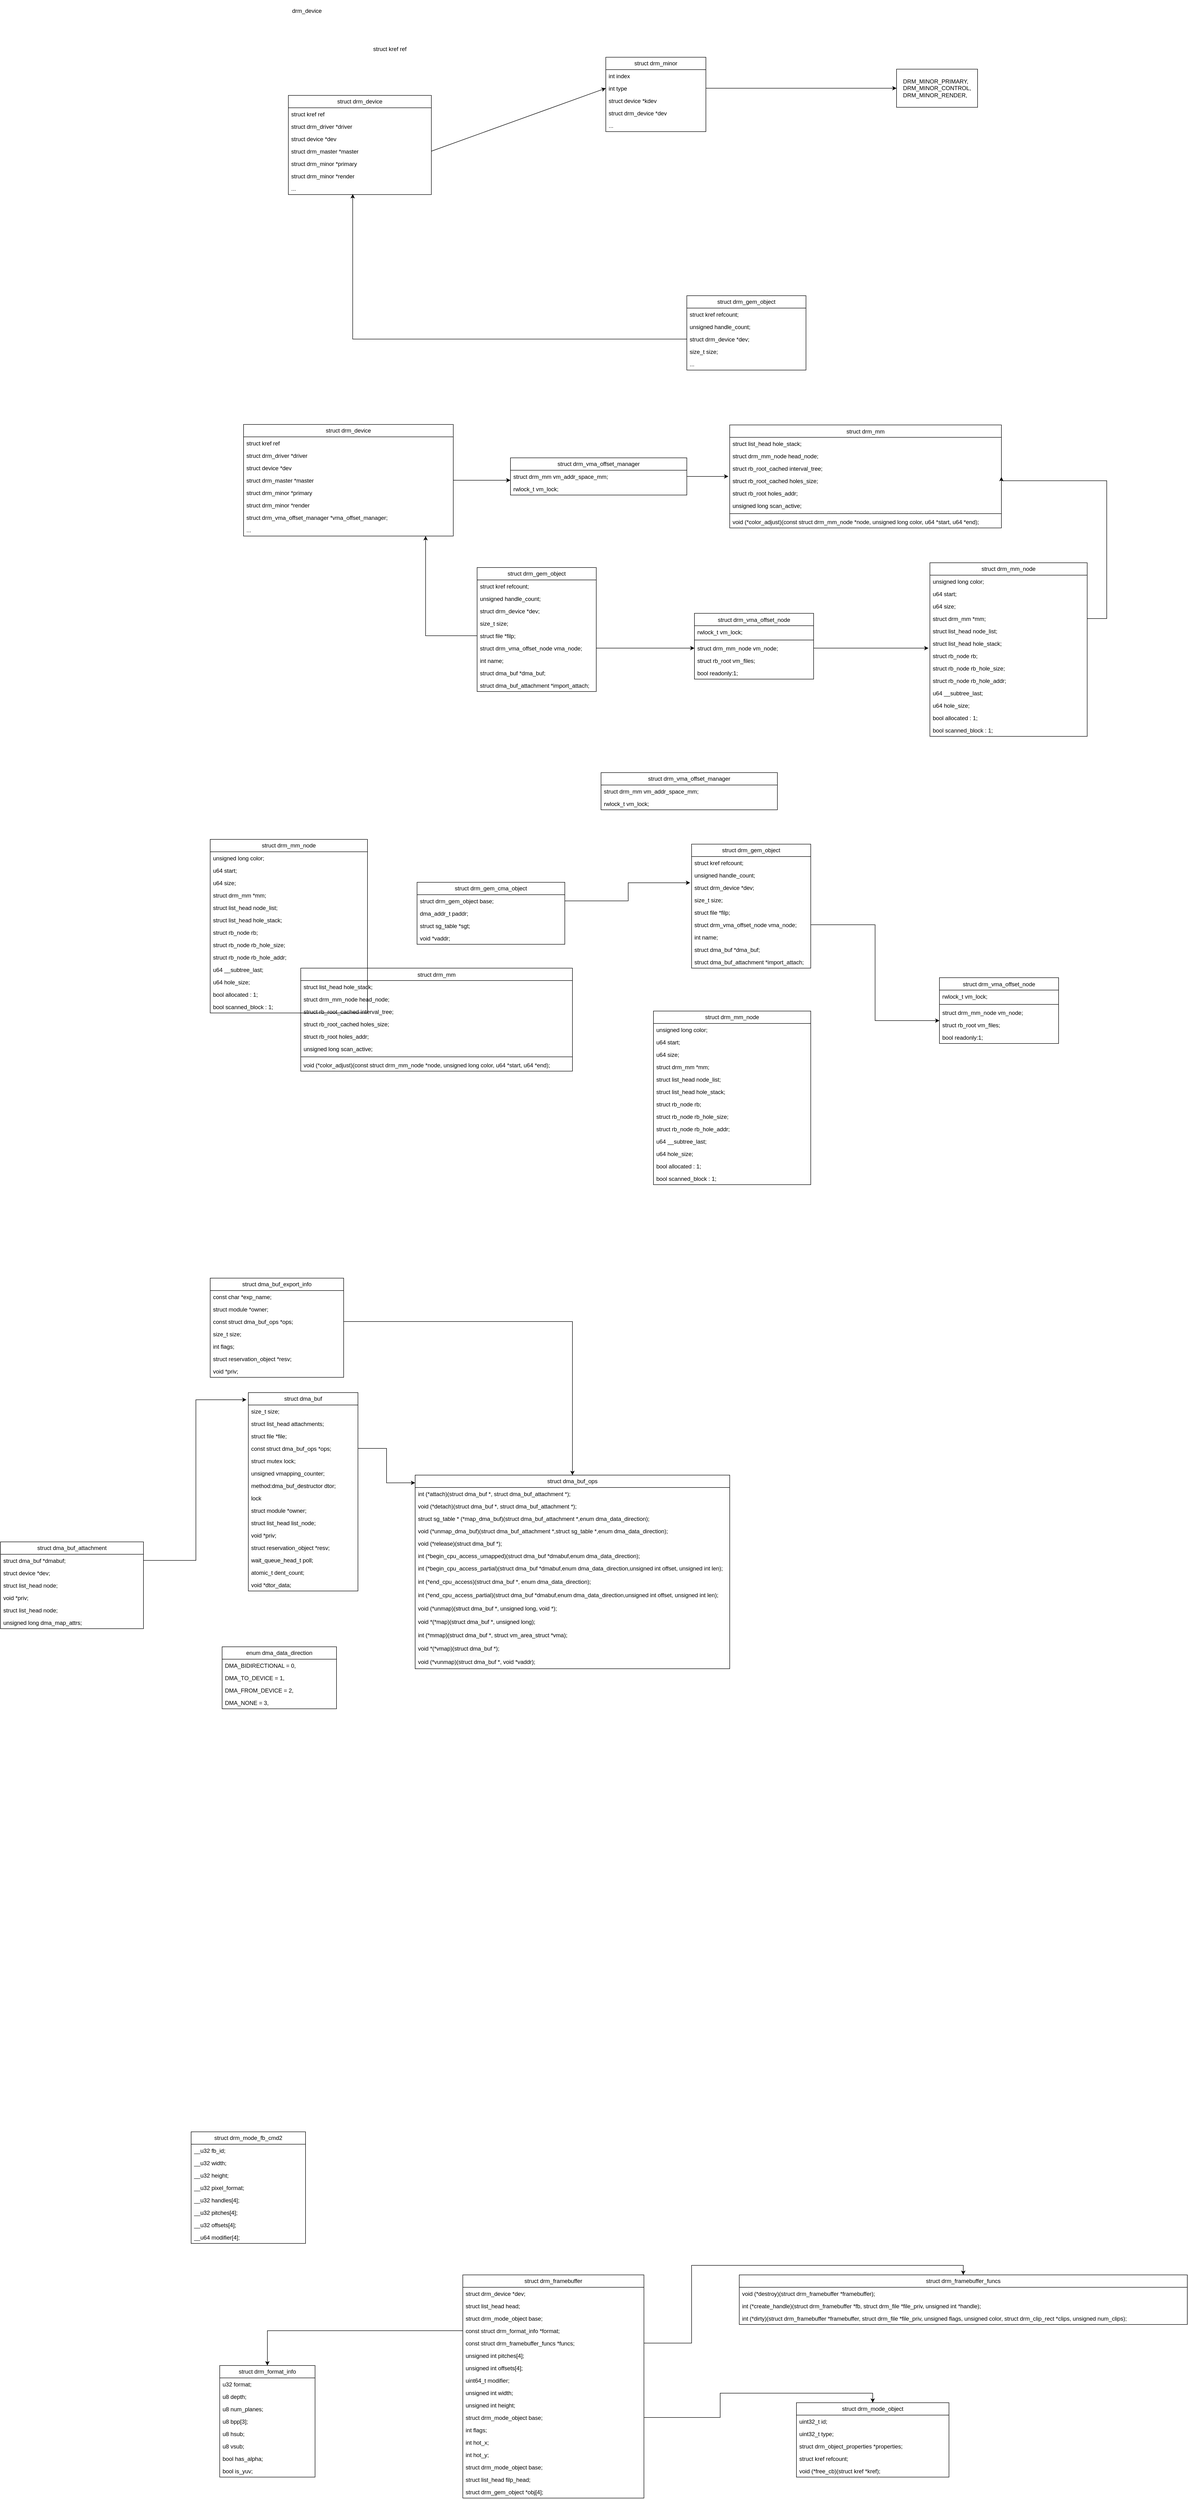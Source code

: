<mxfile version="25.0.3">
  <diagram name="第 1 页" id="MdsXKwahLfb9er4tSnIf">
    <mxGraphModel dx="2901" dy="1052" grid="1" gridSize="10" guides="1" tooltips="1" connect="1" arrows="1" fold="1" page="1" pageScale="1" pageWidth="827" pageHeight="1169" math="0" shadow="0">
      <root>
        <mxCell id="0" />
        <mxCell id="1" parent="0" />
        <mxCell id="hashbyhWyej4gynDE8jd-1" value="&lt;span style=&quot;text-align: left;&quot;&gt;struct&amp;nbsp;&lt;/span&gt;&lt;span style=&quot;text-align: left;&quot;&gt;drm_device&lt;/span&gt;" style="swimlane;fontStyle=0;childLayout=stackLayout;horizontal=1;startSize=26;fillColor=none;horizontalStack=0;resizeParent=1;resizeParentMax=0;resizeLast=0;collapsible=1;marginBottom=0;whiteSpace=wrap;html=1;" parent="1" vertex="1">
          <mxGeometry x="114" y="220" width="300" height="208" as="geometry">
            <mxRectangle x="280" y="220" width="100" height="30" as="alternateBounds" />
          </mxGeometry>
        </mxCell>
        <mxCell id="hashbyhWyej4gynDE8jd-2" value="struct&amp;nbsp;kref&amp;nbsp;ref" style="text;strokeColor=none;fillColor=none;align=left;verticalAlign=top;spacingLeft=4;spacingRight=4;overflow=hidden;rotatable=0;points=[[0,0.5],[1,0.5]];portConstraint=eastwest;whiteSpace=wrap;html=1;" parent="hashbyhWyej4gynDE8jd-1" vertex="1">
          <mxGeometry y="26" width="300" height="26" as="geometry" />
        </mxCell>
        <mxCell id="hashbyhWyej4gynDE8jd-4" value="struct drm_driver *driver" style="text;strokeColor=none;fillColor=none;align=left;verticalAlign=top;spacingLeft=4;spacingRight=4;overflow=hidden;rotatable=0;points=[[0,0.5],[1,0.5]];portConstraint=eastwest;whiteSpace=wrap;html=1;" parent="hashbyhWyej4gynDE8jd-1" vertex="1">
          <mxGeometry y="52" width="300" height="26" as="geometry" />
        </mxCell>
        <mxCell id="hashbyhWyej4gynDE8jd-3" value="struct device *dev" style="text;strokeColor=none;fillColor=none;align=left;verticalAlign=top;spacingLeft=4;spacingRight=4;overflow=hidden;rotatable=0;points=[[0,0.5],[1,0.5]];portConstraint=eastwest;whiteSpace=wrap;html=1;" parent="hashbyhWyej4gynDE8jd-1" vertex="1">
          <mxGeometry y="78" width="300" height="26" as="geometry" />
        </mxCell>
        <mxCell id="OLwNYmM_RnfN32wL-nlg-11" value="struct&amp;nbsp;drm_master&amp;nbsp;*master" style="text;strokeColor=none;fillColor=none;align=left;verticalAlign=top;spacingLeft=4;spacingRight=4;overflow=hidden;rotatable=0;points=[[0,0.5],[1,0.5]];portConstraint=eastwest;whiteSpace=wrap;html=1;" parent="hashbyhWyej4gynDE8jd-1" vertex="1">
          <mxGeometry y="104" width="300" height="26" as="geometry" />
        </mxCell>
        <mxCell id="OLwNYmM_RnfN32wL-nlg-15" value="struct&amp;nbsp;drm_minor&amp;nbsp;*primary" style="text;strokeColor=none;fillColor=none;align=left;verticalAlign=top;spacingLeft=4;spacingRight=4;overflow=hidden;rotatable=0;points=[[0,0.5],[1,0.5]];portConstraint=eastwest;whiteSpace=wrap;html=1;" parent="hashbyhWyej4gynDE8jd-1" vertex="1">
          <mxGeometry y="130" width="300" height="26" as="geometry" />
        </mxCell>
        <mxCell id="OLwNYmM_RnfN32wL-nlg-14" value="struct&amp;nbsp;drm_minor&amp;nbsp;*render" style="text;strokeColor=none;fillColor=none;align=left;verticalAlign=top;spacingLeft=4;spacingRight=4;overflow=hidden;rotatable=0;points=[[0,0.5],[1,0.5]];portConstraint=eastwest;whiteSpace=wrap;html=1;" parent="hashbyhWyej4gynDE8jd-1" vertex="1">
          <mxGeometry y="156" width="300" height="26" as="geometry" />
        </mxCell>
        <mxCell id="OLwNYmM_RnfN32wL-nlg-13" value="..." style="text;strokeColor=none;fillColor=none;align=left;verticalAlign=top;spacingLeft=4;spacingRight=4;overflow=hidden;rotatable=0;points=[[0,0.5],[1,0.5]];portConstraint=eastwest;whiteSpace=wrap;html=1;" parent="hashbyhWyej4gynDE8jd-1" vertex="1">
          <mxGeometry y="182" width="300" height="26" as="geometry" />
        </mxCell>
        <mxCell id="OLwNYmM_RnfN32wL-nlg-1" value="&lt;div style=&quot;line-height: 33px;&quot;&gt;&lt;div style=&quot;&quot;&gt;drm_device&lt;/div&gt;&lt;/div&gt;" style="text;whiteSpace=wrap;html=1;" parent="1" vertex="1">
          <mxGeometry x="120" y="20" width="170" height="60" as="geometry" />
        </mxCell>
        <mxCell id="OLwNYmM_RnfN32wL-nlg-2" value="&lt;div style=&quot;line-height: 33px;&quot;&gt;&lt;div style=&quot;&quot;&gt;struct kref ref&lt;/div&gt;&lt;/div&gt;" style="text;whiteSpace=wrap;html=1;" parent="1" vertex="1">
          <mxGeometry x="290" y="100" width="230" height="60" as="geometry" />
        </mxCell>
        <mxCell id="Bwk-xWCGWJODdvAvDpW4-2" value="&lt;span style=&quot;text-align: left;&quot;&gt;struct&amp;nbsp;drm_minor&lt;/span&gt;" style="swimlane;fontStyle=0;childLayout=stackLayout;horizontal=1;startSize=26;fillColor=none;horizontalStack=0;resizeParent=1;resizeParentMax=0;resizeLast=0;collapsible=1;marginBottom=0;whiteSpace=wrap;html=1;" parent="1" vertex="1">
          <mxGeometry x="780" y="140" width="210" height="156" as="geometry" />
        </mxCell>
        <mxCell id="Bwk-xWCGWJODdvAvDpW4-3" value="int&amp;nbsp;index" style="text;strokeColor=none;fillColor=none;align=left;verticalAlign=top;spacingLeft=4;spacingRight=4;overflow=hidden;rotatable=0;points=[[0,0.5],[1,0.5]];portConstraint=eastwest;whiteSpace=wrap;html=1;" parent="Bwk-xWCGWJODdvAvDpW4-2" vertex="1">
          <mxGeometry y="26" width="210" height="26" as="geometry" />
        </mxCell>
        <mxCell id="Bwk-xWCGWJODdvAvDpW4-4" value="int type" style="text;strokeColor=none;fillColor=none;align=left;verticalAlign=top;spacingLeft=4;spacingRight=4;overflow=hidden;rotatable=0;points=[[0,0.5],[1,0.5]];portConstraint=eastwest;whiteSpace=wrap;html=1;" parent="Bwk-xWCGWJODdvAvDpW4-2" vertex="1">
          <mxGeometry y="52" width="210" height="26" as="geometry" />
        </mxCell>
        <mxCell id="Bwk-xWCGWJODdvAvDpW4-5" value="struct device *kdev" style="text;strokeColor=none;fillColor=none;align=left;verticalAlign=top;spacingLeft=4;spacingRight=4;overflow=hidden;rotatable=0;points=[[0,0.5],[1,0.5]];portConstraint=eastwest;whiteSpace=wrap;html=1;" parent="Bwk-xWCGWJODdvAvDpW4-2" vertex="1">
          <mxGeometry y="78" width="210" height="26" as="geometry" />
        </mxCell>
        <mxCell id="Bwk-xWCGWJODdvAvDpW4-7" value="struct drm_device *dev" style="text;strokeColor=none;fillColor=none;align=left;verticalAlign=top;spacingLeft=4;spacingRight=4;overflow=hidden;rotatable=0;points=[[0,0.5],[1,0.5]];portConstraint=eastwest;whiteSpace=wrap;html=1;" parent="Bwk-xWCGWJODdvAvDpW4-2" vertex="1">
          <mxGeometry y="104" width="210" height="26" as="geometry" />
        </mxCell>
        <mxCell id="Bwk-xWCGWJODdvAvDpW4-21" value="..." style="text;strokeColor=none;fillColor=none;align=left;verticalAlign=top;spacingLeft=4;spacingRight=4;overflow=hidden;rotatable=0;points=[[0,0.5],[1,0.5]];portConstraint=eastwest;whiteSpace=wrap;html=1;" parent="Bwk-xWCGWJODdvAvDpW4-2" vertex="1">
          <mxGeometry y="130" width="210" height="26" as="geometry" />
        </mxCell>
        <mxCell id="Bwk-xWCGWJODdvAvDpW4-8" value="" style="endArrow=classic;html=1;rounded=0;entryX=0;entryY=0.5;entryDx=0;entryDy=0;exitX=1;exitY=0.5;exitDx=0;exitDy=0;" parent="1" source="OLwNYmM_RnfN32wL-nlg-11" target="Bwk-xWCGWJODdvAvDpW4-4" edge="1">
          <mxGeometry width="50" height="50" relative="1" as="geometry">
            <mxPoint x="640" y="450" as="sourcePoint" />
            <mxPoint x="780" y="290" as="targetPoint" />
          </mxGeometry>
        </mxCell>
        <mxCell id="Bwk-xWCGWJODdvAvDpW4-11" value="&lt;div style=&quot;text-align: left;&quot;&gt;DRM_MINOR_PRIMARY,&lt;/div&gt;&lt;div style=&quot;text-align: left;&quot;&gt;DRM_MINOR_CONTROL,&lt;/div&gt;&lt;div style=&quot;text-align: left;&quot;&gt;DRM_MINOR_RENDER,&lt;/div&gt;" style="rounded=0;whiteSpace=wrap;html=1;" parent="1" vertex="1">
          <mxGeometry x="1390" y="165" width="170" height="80" as="geometry" />
        </mxCell>
        <mxCell id="Bwk-xWCGWJODdvAvDpW4-12" style="edgeStyle=orthogonalEdgeStyle;rounded=0;orthogonalLoop=1;jettySize=auto;html=1;entryX=0;entryY=0.5;entryDx=0;entryDy=0;" parent="1" source="Bwk-xWCGWJODdvAvDpW4-4" target="Bwk-xWCGWJODdvAvDpW4-11" edge="1">
          <mxGeometry relative="1" as="geometry" />
        </mxCell>
        <mxCell id="Bwk-xWCGWJODdvAvDpW4-13" value="&lt;span style=&quot;text-align: left;&quot;&gt;struct drm_gem_object&lt;/span&gt;" style="swimlane;fontStyle=0;childLayout=stackLayout;horizontal=1;startSize=26;fillColor=none;horizontalStack=0;resizeParent=1;resizeParentMax=0;resizeLast=0;collapsible=1;marginBottom=0;whiteSpace=wrap;html=1;" parent="1" vertex="1">
          <mxGeometry x="950" y="640" width="250" height="156" as="geometry" />
        </mxCell>
        <mxCell id="Bwk-xWCGWJODdvAvDpW4-14" value="struct&amp;nbsp;kref&amp;nbsp;refcount;" style="text;strokeColor=none;fillColor=none;align=left;verticalAlign=top;spacingLeft=4;spacingRight=4;overflow=hidden;rotatable=0;points=[[0,0.5],[1,0.5]];portConstraint=eastwest;whiteSpace=wrap;html=1;" parent="Bwk-xWCGWJODdvAvDpW4-13" vertex="1">
          <mxGeometry y="26" width="250" height="26" as="geometry" />
        </mxCell>
        <mxCell id="Bwk-xWCGWJODdvAvDpW4-15" value="unsigned&amp;nbsp;handle_count;" style="text;strokeColor=none;fillColor=none;align=left;verticalAlign=top;spacingLeft=4;spacingRight=4;overflow=hidden;rotatable=0;points=[[0,0.5],[1,0.5]];portConstraint=eastwest;whiteSpace=wrap;html=1;" parent="Bwk-xWCGWJODdvAvDpW4-13" vertex="1">
          <mxGeometry y="52" width="250" height="26" as="geometry" />
        </mxCell>
        <mxCell id="Bwk-xWCGWJODdvAvDpW4-16" value="struct&amp;nbsp;drm_device&amp;nbsp;*dev;" style="text;strokeColor=none;fillColor=none;align=left;verticalAlign=top;spacingLeft=4;spacingRight=4;overflow=hidden;rotatable=0;points=[[0,0.5],[1,0.5]];portConstraint=eastwest;whiteSpace=wrap;html=1;" parent="Bwk-xWCGWJODdvAvDpW4-13" vertex="1">
          <mxGeometry y="78" width="250" height="26" as="geometry" />
        </mxCell>
        <mxCell id="Bwk-xWCGWJODdvAvDpW4-22" value="size_t&amp;nbsp;size;" style="text;strokeColor=none;fillColor=none;align=left;verticalAlign=top;spacingLeft=4;spacingRight=4;overflow=hidden;rotatable=0;points=[[0,0.5],[1,0.5]];portConstraint=eastwest;whiteSpace=wrap;html=1;" parent="Bwk-xWCGWJODdvAvDpW4-13" vertex="1">
          <mxGeometry y="104" width="250" height="26" as="geometry" />
        </mxCell>
        <mxCell id="Bwk-xWCGWJODdvAvDpW4-24" value="..." style="text;strokeColor=none;fillColor=none;align=left;verticalAlign=top;spacingLeft=4;spacingRight=4;overflow=hidden;rotatable=0;points=[[0,0.5],[1,0.5]];portConstraint=eastwest;whiteSpace=wrap;html=1;" parent="Bwk-xWCGWJODdvAvDpW4-13" vertex="1">
          <mxGeometry y="130" width="250" height="26" as="geometry" />
        </mxCell>
        <mxCell id="Bwk-xWCGWJODdvAvDpW4-25" style="edgeStyle=orthogonalEdgeStyle;rounded=0;orthogonalLoop=1;jettySize=auto;html=1;entryX=0.45;entryY=0.962;entryDx=0;entryDy=0;entryPerimeter=0;" parent="1" source="Bwk-xWCGWJODdvAvDpW4-16" target="OLwNYmM_RnfN32wL-nlg-13" edge="1">
          <mxGeometry relative="1" as="geometry" />
        </mxCell>
        <mxCell id="Bwk-xWCGWJODdvAvDpW4-26" value="&lt;span style=&quot;text-align: left;&quot;&gt;struct drm_gem_object&lt;/span&gt;" style="swimlane;fontStyle=0;childLayout=stackLayout;horizontal=1;startSize=26;fillColor=none;horizontalStack=0;resizeParent=1;resizeParentMax=0;resizeLast=0;collapsible=1;marginBottom=0;whiteSpace=wrap;html=1;" parent="1" vertex="1">
          <mxGeometry x="960" y="1790" width="250" height="260" as="geometry" />
        </mxCell>
        <mxCell id="Bwk-xWCGWJODdvAvDpW4-27" value="struct&amp;nbsp;kref&amp;nbsp;refcount;" style="text;strokeColor=none;fillColor=none;align=left;verticalAlign=top;spacingLeft=4;spacingRight=4;overflow=hidden;rotatable=0;points=[[0,0.5],[1,0.5]];portConstraint=eastwest;whiteSpace=wrap;html=1;" parent="Bwk-xWCGWJODdvAvDpW4-26" vertex="1">
          <mxGeometry y="26" width="250" height="26" as="geometry" />
        </mxCell>
        <mxCell id="Bwk-xWCGWJODdvAvDpW4-28" value="unsigned&amp;nbsp;handle_count;" style="text;strokeColor=none;fillColor=none;align=left;verticalAlign=top;spacingLeft=4;spacingRight=4;overflow=hidden;rotatable=0;points=[[0,0.5],[1,0.5]];portConstraint=eastwest;whiteSpace=wrap;html=1;" parent="Bwk-xWCGWJODdvAvDpW4-26" vertex="1">
          <mxGeometry y="52" width="250" height="26" as="geometry" />
        </mxCell>
        <mxCell id="Bwk-xWCGWJODdvAvDpW4-29" value="struct&amp;nbsp;drm_device&amp;nbsp;*dev;" style="text;strokeColor=none;fillColor=none;align=left;verticalAlign=top;spacingLeft=4;spacingRight=4;overflow=hidden;rotatable=0;points=[[0,0.5],[1,0.5]];portConstraint=eastwest;whiteSpace=wrap;html=1;" parent="Bwk-xWCGWJODdvAvDpW4-26" vertex="1">
          <mxGeometry y="78" width="250" height="26" as="geometry" />
        </mxCell>
        <mxCell id="Bwk-xWCGWJODdvAvDpW4-30" value="size_t&amp;nbsp;size;" style="text;strokeColor=none;fillColor=none;align=left;verticalAlign=top;spacingLeft=4;spacingRight=4;overflow=hidden;rotatable=0;points=[[0,0.5],[1,0.5]];portConstraint=eastwest;whiteSpace=wrap;html=1;" parent="Bwk-xWCGWJODdvAvDpW4-26" vertex="1">
          <mxGeometry y="104" width="250" height="26" as="geometry" />
        </mxCell>
        <mxCell id="Bwk-xWCGWJODdvAvDpW4-31" value="struct&amp;nbsp;file&amp;nbsp;*filp;" style="text;strokeColor=none;fillColor=none;align=left;verticalAlign=top;spacingLeft=4;spacingRight=4;overflow=hidden;rotatable=0;points=[[0,0.5],[1,0.5]];portConstraint=eastwest;whiteSpace=wrap;html=1;" parent="Bwk-xWCGWJODdvAvDpW4-26" vertex="1">
          <mxGeometry y="130" width="250" height="26" as="geometry" />
        </mxCell>
        <mxCell id="Bwk-xWCGWJODdvAvDpW4-40" value="struct&amp;nbsp;drm_vma_offset_node vma_node;" style="text;strokeColor=none;fillColor=none;align=left;verticalAlign=top;spacingLeft=4;spacingRight=4;overflow=hidden;rotatable=0;points=[[0,0.5],[1,0.5]];portConstraint=eastwest;whiteSpace=wrap;html=1;" parent="Bwk-xWCGWJODdvAvDpW4-26" vertex="1">
          <mxGeometry y="156" width="250" height="26" as="geometry" />
        </mxCell>
        <mxCell id="Bwk-xWCGWJODdvAvDpW4-42" value="int&amp;nbsp;name;" style="text;strokeColor=none;fillColor=none;align=left;verticalAlign=top;spacingLeft=4;spacingRight=4;overflow=hidden;rotatable=0;points=[[0,0.5],[1,0.5]];portConstraint=eastwest;whiteSpace=wrap;html=1;" parent="Bwk-xWCGWJODdvAvDpW4-26" vertex="1">
          <mxGeometry y="182" width="250" height="26" as="geometry" />
        </mxCell>
        <mxCell id="Bwk-xWCGWJODdvAvDpW4-44" value="struct&amp;nbsp;dma_buf&amp;nbsp;*dma_buf;" style="text;strokeColor=none;fillColor=none;align=left;verticalAlign=top;spacingLeft=4;spacingRight=4;overflow=hidden;rotatable=0;points=[[0,0.5],[1,0.5]];portConstraint=eastwest;whiteSpace=wrap;html=1;" parent="Bwk-xWCGWJODdvAvDpW4-26" vertex="1">
          <mxGeometry y="208" width="250" height="26" as="geometry" />
        </mxCell>
        <mxCell id="Bwk-xWCGWJODdvAvDpW4-48" value="struct&amp;nbsp;dma_buf_attachment&amp;nbsp;*import_attach;" style="text;strokeColor=none;fillColor=none;align=left;verticalAlign=top;spacingLeft=4;spacingRight=4;overflow=hidden;rotatable=0;points=[[0,0.5],[1,0.5]];portConstraint=eastwest;whiteSpace=wrap;html=1;" parent="Bwk-xWCGWJODdvAvDpW4-26" vertex="1">
          <mxGeometry y="234" width="250" height="26" as="geometry" />
        </mxCell>
        <mxCell id="Bwk-xWCGWJODdvAvDpW4-33" value="&lt;span style=&quot;text-align: left;&quot;&gt;struct drm_gem_cma_object&lt;/span&gt;" style="swimlane;fontStyle=0;childLayout=stackLayout;horizontal=1;startSize=26;fillColor=none;horizontalStack=0;resizeParent=1;resizeParentMax=0;resizeLast=0;collapsible=1;marginBottom=0;whiteSpace=wrap;html=1;" parent="1" vertex="1">
          <mxGeometry x="384" y="1870" width="310" height="130" as="geometry" />
        </mxCell>
        <mxCell id="Bwk-xWCGWJODdvAvDpW4-34" value="struct drm_gem_object base;" style="text;strokeColor=none;fillColor=none;align=left;verticalAlign=top;spacingLeft=4;spacingRight=4;overflow=hidden;rotatable=0;points=[[0,0.5],[1,0.5]];portConstraint=eastwest;whiteSpace=wrap;html=1;" parent="Bwk-xWCGWJODdvAvDpW4-33" vertex="1">
          <mxGeometry y="26" width="310" height="26" as="geometry" />
        </mxCell>
        <mxCell id="Bwk-xWCGWJODdvAvDpW4-35" value="dma_addr_t paddr;" style="text;strokeColor=none;fillColor=none;align=left;verticalAlign=top;spacingLeft=4;spacingRight=4;overflow=hidden;rotatable=0;points=[[0,0.5],[1,0.5]];portConstraint=eastwest;whiteSpace=wrap;html=1;" parent="Bwk-xWCGWJODdvAvDpW4-33" vertex="1">
          <mxGeometry y="52" width="310" height="26" as="geometry" />
        </mxCell>
        <mxCell id="Bwk-xWCGWJODdvAvDpW4-36" value="struct sg_table *sgt;" style="text;strokeColor=none;fillColor=none;align=left;verticalAlign=top;spacingLeft=4;spacingRight=4;overflow=hidden;rotatable=0;points=[[0,0.5],[1,0.5]];portConstraint=eastwest;whiteSpace=wrap;html=1;" parent="Bwk-xWCGWJODdvAvDpW4-33" vertex="1">
          <mxGeometry y="78" width="310" height="26" as="geometry" />
        </mxCell>
        <mxCell id="Bwk-xWCGWJODdvAvDpW4-37" value="void *vaddr;" style="text;strokeColor=none;fillColor=none;align=left;verticalAlign=top;spacingLeft=4;spacingRight=4;overflow=hidden;rotatable=0;points=[[0,0.5],[1,0.5]];portConstraint=eastwest;whiteSpace=wrap;html=1;" parent="Bwk-xWCGWJODdvAvDpW4-33" vertex="1">
          <mxGeometry y="104" width="310" height="26" as="geometry" />
        </mxCell>
        <mxCell id="Bwk-xWCGWJODdvAvDpW4-38" style="edgeStyle=orthogonalEdgeStyle;rounded=0;orthogonalLoop=1;jettySize=auto;html=1;entryX=-0.012;entryY=0.115;entryDx=0;entryDy=0;entryPerimeter=0;" parent="1" source="Bwk-xWCGWJODdvAvDpW4-34" target="Bwk-xWCGWJODdvAvDpW4-29" edge="1">
          <mxGeometry relative="1" as="geometry" />
        </mxCell>
        <mxCell id="Bwk-xWCGWJODdvAvDpW4-50" value="&lt;span style=&quot;font-weight: 400; text-align: left;&quot;&gt;struct drm_vma_offset_node&lt;/span&gt;" style="swimlane;fontStyle=1;align=center;verticalAlign=top;childLayout=stackLayout;horizontal=1;startSize=26;horizontalStack=0;resizeParent=1;resizeParentMax=0;resizeLast=0;collapsible=1;marginBottom=0;whiteSpace=wrap;html=1;" parent="1" vertex="1">
          <mxGeometry x="1480" y="2070" width="250" height="138" as="geometry" />
        </mxCell>
        <mxCell id="Bwk-xWCGWJODdvAvDpW4-51" value="rwlock_t vm_lock;" style="text;strokeColor=none;fillColor=none;align=left;verticalAlign=top;spacingLeft=4;spacingRight=4;overflow=hidden;rotatable=0;points=[[0,0.5],[1,0.5]];portConstraint=eastwest;whiteSpace=wrap;html=1;" parent="Bwk-xWCGWJODdvAvDpW4-50" vertex="1">
          <mxGeometry y="26" width="250" height="26" as="geometry" />
        </mxCell>
        <mxCell id="Bwk-xWCGWJODdvAvDpW4-52" value="" style="line;strokeWidth=1;fillColor=none;align=left;verticalAlign=middle;spacingTop=-1;spacingLeft=3;spacingRight=3;rotatable=0;labelPosition=right;points=[];portConstraint=eastwest;strokeColor=inherit;" parent="Bwk-xWCGWJODdvAvDpW4-50" vertex="1">
          <mxGeometry y="52" width="250" height="8" as="geometry" />
        </mxCell>
        <mxCell id="Bwk-xWCGWJODdvAvDpW4-53" value="struct drm_mm_node vm_node;" style="text;strokeColor=none;fillColor=none;align=left;verticalAlign=top;spacingLeft=4;spacingRight=4;overflow=hidden;rotatable=0;points=[[0,0.5],[1,0.5]];portConstraint=eastwest;whiteSpace=wrap;html=1;" parent="Bwk-xWCGWJODdvAvDpW4-50" vertex="1">
          <mxGeometry y="60" width="250" height="26" as="geometry" />
        </mxCell>
        <mxCell id="Bwk-xWCGWJODdvAvDpW4-54" value="struct rb_root vm_files;" style="text;strokeColor=none;fillColor=none;align=left;verticalAlign=top;spacingLeft=4;spacingRight=4;overflow=hidden;rotatable=0;points=[[0,0.5],[1,0.5]];portConstraint=eastwest;whiteSpace=wrap;html=1;" parent="Bwk-xWCGWJODdvAvDpW4-50" vertex="1">
          <mxGeometry y="86" width="250" height="26" as="geometry" />
        </mxCell>
        <mxCell id="Bwk-xWCGWJODdvAvDpW4-55" value="bool readonly:1;" style="text;strokeColor=none;fillColor=none;align=left;verticalAlign=top;spacingLeft=4;spacingRight=4;overflow=hidden;rotatable=0;points=[[0,0.5],[1,0.5]];portConstraint=eastwest;whiteSpace=wrap;html=1;" parent="Bwk-xWCGWJODdvAvDpW4-50" vertex="1">
          <mxGeometry y="112" width="250" height="26" as="geometry" />
        </mxCell>
        <mxCell id="Bwk-xWCGWJODdvAvDpW4-56" style="edgeStyle=orthogonalEdgeStyle;rounded=0;orthogonalLoop=1;jettySize=auto;html=1;entryX=0;entryY=0.154;entryDx=0;entryDy=0;entryPerimeter=0;" parent="1" source="Bwk-xWCGWJODdvAvDpW4-40" target="Bwk-xWCGWJODdvAvDpW4-54" edge="1">
          <mxGeometry relative="1" as="geometry" />
        </mxCell>
        <mxCell id="-Tj357cBzz4B7LHxfI7--6" value="&lt;span style=&quot;font-weight: 400; text-align: left;&quot;&gt;struct drm_mm&lt;/span&gt;" style="swimlane;fontStyle=1;align=center;verticalAlign=top;childLayout=stackLayout;horizontal=1;startSize=26;horizontalStack=0;resizeParent=1;resizeParentMax=0;resizeLast=0;collapsible=1;marginBottom=0;whiteSpace=wrap;html=1;" parent="1" vertex="1">
          <mxGeometry x="140" y="2050" width="570" height="216" as="geometry" />
        </mxCell>
        <mxCell id="-Tj357cBzz4B7LHxfI7--7" value="struct list_head hole_stack;" style="text;strokeColor=none;fillColor=none;align=left;verticalAlign=top;spacingLeft=4;spacingRight=4;overflow=hidden;rotatable=0;points=[[0,0.5],[1,0.5]];portConstraint=eastwest;whiteSpace=wrap;html=1;" parent="-Tj357cBzz4B7LHxfI7--6" vertex="1">
          <mxGeometry y="26" width="570" height="26" as="geometry" />
        </mxCell>
        <mxCell id="-Tj357cBzz4B7LHxfI7--10" value="struct drm_mm_node head_node;" style="text;strokeColor=none;fillColor=none;align=left;verticalAlign=top;spacingLeft=4;spacingRight=4;overflow=hidden;rotatable=0;points=[[0,0.5],[1,0.5]];portConstraint=eastwest;whiteSpace=wrap;html=1;" parent="-Tj357cBzz4B7LHxfI7--6" vertex="1">
          <mxGeometry y="52" width="570" height="26" as="geometry" />
        </mxCell>
        <mxCell id="-Tj357cBzz4B7LHxfI7--11" value="struct rb_root_cached interval_tree;" style="text;strokeColor=none;fillColor=none;align=left;verticalAlign=top;spacingLeft=4;spacingRight=4;overflow=hidden;rotatable=0;points=[[0,0.5],[1,0.5]];portConstraint=eastwest;whiteSpace=wrap;html=1;" parent="-Tj357cBzz4B7LHxfI7--6" vertex="1">
          <mxGeometry y="78" width="570" height="26" as="geometry" />
        </mxCell>
        <mxCell id="-Tj357cBzz4B7LHxfI7--12" value="&lt;meta charset=&quot;utf-8&quot;&gt;&lt;div style=&quot;forced-color-adjust: none; color: rgb(0, 0, 0); font-family: Helvetica; font-size: 12px; font-style: normal; font-variant-ligatures: normal; font-variant-caps: normal; font-weight: 400; letter-spacing: normal; orphans: 2; text-align: left; text-indent: 0px; text-transform: none; widows: 2; word-spacing: 0px; -webkit-text-stroke-width: 0px; white-space: normal; background-color: rgb(251, 251, 251); text-decoration-thickness: initial; text-decoration-style: initial; text-decoration-color: initial;&quot;&gt;struct rb_root_cached holes_size;&lt;/div&gt;&lt;br class=&quot;Apple-interchange-newline&quot;&gt;" style="text;strokeColor=none;fillColor=none;align=left;verticalAlign=top;spacingLeft=4;spacingRight=4;overflow=hidden;rotatable=0;points=[[0,0.5],[1,0.5]];portConstraint=eastwest;whiteSpace=wrap;html=1;" parent="-Tj357cBzz4B7LHxfI7--6" vertex="1">
          <mxGeometry y="104" width="570" height="26" as="geometry" />
        </mxCell>
        <mxCell id="-Tj357cBzz4B7LHxfI7--13" value="&lt;meta charset=&quot;utf-8&quot;&gt;&lt;span style=&quot;color: rgb(0, 0, 0); font-family: Helvetica; font-size: 12px; font-style: normal; font-variant-ligatures: normal; font-variant-caps: normal; font-weight: 400; letter-spacing: normal; orphans: 2; text-align: left; text-indent: 0px; text-transform: none; widows: 2; word-spacing: 0px; -webkit-text-stroke-width: 0px; white-space: normal; background-color: rgb(251, 251, 251); text-decoration-thickness: initial; text-decoration-style: initial; text-decoration-color: initial; display: inline !important; float: none;&quot;&gt;struct rb_root holes_addr;&lt;/span&gt;&lt;br class=&quot;Apple-interchange-newline&quot;&gt;" style="text;strokeColor=none;fillColor=none;align=left;verticalAlign=top;spacingLeft=4;spacingRight=4;overflow=hidden;rotatable=0;points=[[0,0.5],[1,0.5]];portConstraint=eastwest;whiteSpace=wrap;html=1;" parent="-Tj357cBzz4B7LHxfI7--6" vertex="1">
          <mxGeometry y="130" width="570" height="26" as="geometry" />
        </mxCell>
        <mxCell id="-Tj357cBzz4B7LHxfI7--14" value="&lt;meta charset=&quot;utf-8&quot;&gt;&lt;span style=&quot;color: rgb(0, 0, 0); font-family: Helvetica; font-size: 12px; font-style: normal; font-variant-ligatures: normal; font-variant-caps: normal; font-weight: 400; letter-spacing: normal; orphans: 2; text-align: left; text-indent: 0px; text-transform: none; widows: 2; word-spacing: 0px; -webkit-text-stroke-width: 0px; white-space: normal; background-color: rgb(251, 251, 251); text-decoration-thickness: initial; text-decoration-style: initial; text-decoration-color: initial; display: inline !important; float: none;&quot;&gt;unsigned long scan_active;&lt;/span&gt;" style="text;strokeColor=none;fillColor=none;align=left;verticalAlign=top;spacingLeft=4;spacingRight=4;overflow=hidden;rotatable=0;points=[[0,0.5],[1,0.5]];portConstraint=eastwest;whiteSpace=wrap;html=1;" parent="-Tj357cBzz4B7LHxfI7--6" vertex="1">
          <mxGeometry y="156" width="570" height="26" as="geometry" />
        </mxCell>
        <mxCell id="-Tj357cBzz4B7LHxfI7--8" value="" style="line;strokeWidth=1;fillColor=none;align=left;verticalAlign=middle;spacingTop=-1;spacingLeft=3;spacingRight=3;rotatable=0;labelPosition=right;points=[];portConstraint=eastwest;strokeColor=inherit;" parent="-Tj357cBzz4B7LHxfI7--6" vertex="1">
          <mxGeometry y="182" width="570" height="8" as="geometry" />
        </mxCell>
        <mxCell id="-Tj357cBzz4B7LHxfI7--9" value="&lt;div&gt;void (*color_adjust)(const struct drm_mm_node *node,&amp;nbsp;&lt;span style=&quot;background-color: initial;&quot;&gt;unsigned long color,&amp;nbsp;&lt;/span&gt;&lt;span style=&quot;background-color: initial;&quot;&gt;u64 *start, u64 *end);&lt;/span&gt;&lt;/div&gt;" style="text;strokeColor=none;fillColor=none;align=left;verticalAlign=top;spacingLeft=4;spacingRight=4;overflow=hidden;rotatable=0;points=[[0,0.5],[1,0.5]];portConstraint=eastwest;whiteSpace=wrap;html=1;" parent="-Tj357cBzz4B7LHxfI7--6" vertex="1">
          <mxGeometry y="190" width="570" height="26" as="geometry" />
        </mxCell>
        <mxCell id="-Tj357cBzz4B7LHxfI7--20" value="&lt;span style=&quot;text-align: left;&quot;&gt;struct drm_mm_node&lt;/span&gt;" style="swimlane;fontStyle=0;childLayout=stackLayout;horizontal=1;startSize=26;fillColor=none;horizontalStack=0;resizeParent=1;resizeParentMax=0;resizeLast=0;collapsible=1;marginBottom=0;whiteSpace=wrap;html=1;" parent="1" vertex="1">
          <mxGeometry x="880" y="2140" width="330" height="364" as="geometry" />
        </mxCell>
        <mxCell id="-Tj357cBzz4B7LHxfI7--21" value="unsigned long color;" style="text;strokeColor=none;fillColor=none;align=left;verticalAlign=top;spacingLeft=4;spacingRight=4;overflow=hidden;rotatable=0;points=[[0,0.5],[1,0.5]];portConstraint=eastwest;whiteSpace=wrap;html=1;" parent="-Tj357cBzz4B7LHxfI7--20" vertex="1">
          <mxGeometry y="26" width="330" height="26" as="geometry" />
        </mxCell>
        <mxCell id="-Tj357cBzz4B7LHxfI7--22" value="u64 start;" style="text;strokeColor=none;fillColor=none;align=left;verticalAlign=top;spacingLeft=4;spacingRight=4;overflow=hidden;rotatable=0;points=[[0,0.5],[1,0.5]];portConstraint=eastwest;whiteSpace=wrap;html=1;" parent="-Tj357cBzz4B7LHxfI7--20" vertex="1">
          <mxGeometry y="52" width="330" height="26" as="geometry" />
        </mxCell>
        <mxCell id="-Tj357cBzz4B7LHxfI7--23" value="u64 size;" style="text;strokeColor=none;fillColor=none;align=left;verticalAlign=top;spacingLeft=4;spacingRight=4;overflow=hidden;rotatable=0;points=[[0,0.5],[1,0.5]];portConstraint=eastwest;whiteSpace=wrap;html=1;" parent="-Tj357cBzz4B7LHxfI7--20" vertex="1">
          <mxGeometry y="78" width="330" height="26" as="geometry" />
        </mxCell>
        <mxCell id="-Tj357cBzz4B7LHxfI7--24" value="struct drm_mm *mm;" style="text;strokeColor=none;fillColor=none;align=left;verticalAlign=top;spacingLeft=4;spacingRight=4;overflow=hidden;rotatable=0;points=[[0,0.5],[1,0.5]];portConstraint=eastwest;whiteSpace=wrap;html=1;" parent="-Tj357cBzz4B7LHxfI7--20" vertex="1">
          <mxGeometry y="104" width="330" height="26" as="geometry" />
        </mxCell>
        <mxCell id="-Tj357cBzz4B7LHxfI7--25" value="struct list_head node_list;" style="text;strokeColor=none;fillColor=none;align=left;verticalAlign=top;spacingLeft=4;spacingRight=4;overflow=hidden;rotatable=0;points=[[0,0.5],[1,0.5]];portConstraint=eastwest;whiteSpace=wrap;html=1;" parent="-Tj357cBzz4B7LHxfI7--20" vertex="1">
          <mxGeometry y="130" width="330" height="26" as="geometry" />
        </mxCell>
        <mxCell id="-Tj357cBzz4B7LHxfI7--26" value="&lt;div&gt;struct list_head hole_stack;&lt;/div&gt;&lt;div&gt;&lt;br&gt;&lt;/div&gt;" style="text;strokeColor=none;fillColor=none;align=left;verticalAlign=top;spacingLeft=4;spacingRight=4;overflow=hidden;rotatable=0;points=[[0,0.5],[1,0.5]];portConstraint=eastwest;whiteSpace=wrap;html=1;" parent="-Tj357cBzz4B7LHxfI7--20" vertex="1">
          <mxGeometry y="156" width="330" height="26" as="geometry" />
        </mxCell>
        <mxCell id="-Tj357cBzz4B7LHxfI7--27" value="struct rb_node rb;" style="text;strokeColor=none;fillColor=none;align=left;verticalAlign=top;spacingLeft=4;spacingRight=4;overflow=hidden;rotatable=0;points=[[0,0.5],[1,0.5]];portConstraint=eastwest;whiteSpace=wrap;html=1;" parent="-Tj357cBzz4B7LHxfI7--20" vertex="1">
          <mxGeometry y="182" width="330" height="26" as="geometry" />
        </mxCell>
        <mxCell id="-Tj357cBzz4B7LHxfI7--28" value="struct rb_node rb_hole_size;" style="text;strokeColor=none;fillColor=none;align=left;verticalAlign=top;spacingLeft=4;spacingRight=4;overflow=hidden;rotatable=0;points=[[0,0.5],[1,0.5]];portConstraint=eastwest;whiteSpace=wrap;html=1;" parent="-Tj357cBzz4B7LHxfI7--20" vertex="1">
          <mxGeometry y="208" width="330" height="26" as="geometry" />
        </mxCell>
        <mxCell id="-Tj357cBzz4B7LHxfI7--29" value="struct rb_node rb_hole_addr;" style="text;strokeColor=none;fillColor=none;align=left;verticalAlign=top;spacingLeft=4;spacingRight=4;overflow=hidden;rotatable=0;points=[[0,0.5],[1,0.5]];portConstraint=eastwest;whiteSpace=wrap;html=1;" parent="-Tj357cBzz4B7LHxfI7--20" vertex="1">
          <mxGeometry y="234" width="330" height="26" as="geometry" />
        </mxCell>
        <mxCell id="-Tj357cBzz4B7LHxfI7--30" value="u64 __subtree_last;" style="text;strokeColor=none;fillColor=none;align=left;verticalAlign=top;spacingLeft=4;spacingRight=4;overflow=hidden;rotatable=0;points=[[0,0.5],[1,0.5]];portConstraint=eastwest;whiteSpace=wrap;html=1;" parent="-Tj357cBzz4B7LHxfI7--20" vertex="1">
          <mxGeometry y="260" width="330" height="26" as="geometry" />
        </mxCell>
        <mxCell id="-Tj357cBzz4B7LHxfI7--31" value="u64 hole_size;" style="text;strokeColor=none;fillColor=none;align=left;verticalAlign=top;spacingLeft=4;spacingRight=4;overflow=hidden;rotatable=0;points=[[0,0.5],[1,0.5]];portConstraint=eastwest;whiteSpace=wrap;html=1;" parent="-Tj357cBzz4B7LHxfI7--20" vertex="1">
          <mxGeometry y="286" width="330" height="26" as="geometry" />
        </mxCell>
        <mxCell id="-Tj357cBzz4B7LHxfI7--32" value="bool allocated : 1;" style="text;strokeColor=none;fillColor=none;align=left;verticalAlign=top;spacingLeft=4;spacingRight=4;overflow=hidden;rotatable=0;points=[[0,0.5],[1,0.5]];portConstraint=eastwest;whiteSpace=wrap;html=1;" parent="-Tj357cBzz4B7LHxfI7--20" vertex="1">
          <mxGeometry y="312" width="330" height="26" as="geometry" />
        </mxCell>
        <mxCell id="-Tj357cBzz4B7LHxfI7--33" value="bool scanned_block : 1;" style="text;strokeColor=none;fillColor=none;align=left;verticalAlign=top;spacingLeft=4;spacingRight=4;overflow=hidden;rotatable=0;points=[[0,0.5],[1,0.5]];portConstraint=eastwest;whiteSpace=wrap;html=1;" parent="-Tj357cBzz4B7LHxfI7--20" vertex="1">
          <mxGeometry y="338" width="330" height="26" as="geometry" />
        </mxCell>
        <mxCell id="-Tj357cBzz4B7LHxfI7--42" value="&lt;span style=&quot;text-align: left;&quot;&gt;struct drm_vma_offset_manager&lt;/span&gt;" style="swimlane;fontStyle=0;childLayout=stackLayout;horizontal=1;startSize=26;fillColor=none;horizontalStack=0;resizeParent=1;resizeParentMax=0;resizeLast=0;collapsible=1;marginBottom=0;whiteSpace=wrap;html=1;" parent="1" vertex="1">
          <mxGeometry x="770" y="1640" width="370" height="78" as="geometry" />
        </mxCell>
        <mxCell id="-Tj357cBzz4B7LHxfI7--43" value="&lt;div&gt;struct drm_mm vm_addr_space_mm;&lt;/div&gt;&lt;div&gt;&lt;br&gt;&lt;/div&gt;" style="text;strokeColor=none;fillColor=none;align=left;verticalAlign=top;spacingLeft=4;spacingRight=4;overflow=hidden;rotatable=0;points=[[0,0.5],[1,0.5]];portConstraint=eastwest;whiteSpace=wrap;html=1;" parent="-Tj357cBzz4B7LHxfI7--42" vertex="1">
          <mxGeometry y="26" width="370" height="26" as="geometry" />
        </mxCell>
        <mxCell id="-Tj357cBzz4B7LHxfI7--44" value="rwlock_t vm_lock;" style="text;strokeColor=none;fillColor=none;align=left;verticalAlign=top;spacingLeft=4;spacingRight=4;overflow=hidden;rotatable=0;points=[[0,0.5],[1,0.5]];portConstraint=eastwest;whiteSpace=wrap;html=1;" parent="-Tj357cBzz4B7LHxfI7--42" vertex="1">
          <mxGeometry y="52" width="370" height="26" as="geometry" />
        </mxCell>
        <mxCell id="-Tj357cBzz4B7LHxfI7--46" value="&lt;span style=&quot;text-align: left;&quot;&gt;struct&amp;nbsp;&lt;/span&gt;&lt;span style=&quot;text-align: left;&quot;&gt;drm_device&lt;/span&gt;" style="swimlane;fontStyle=0;childLayout=stackLayout;horizontal=1;startSize=26;fillColor=none;horizontalStack=0;resizeParent=1;resizeParentMax=0;resizeLast=0;collapsible=1;marginBottom=0;whiteSpace=wrap;html=1;" parent="1" vertex="1">
          <mxGeometry x="20" y="910" width="440" height="234" as="geometry">
            <mxRectangle x="280" y="220" width="100" height="30" as="alternateBounds" />
          </mxGeometry>
        </mxCell>
        <mxCell id="-Tj357cBzz4B7LHxfI7--47" value="struct&amp;nbsp;kref&amp;nbsp;ref" style="text;strokeColor=none;fillColor=none;align=left;verticalAlign=top;spacingLeft=4;spacingRight=4;overflow=hidden;rotatable=0;points=[[0,0.5],[1,0.5]];portConstraint=eastwest;whiteSpace=wrap;html=1;" parent="-Tj357cBzz4B7LHxfI7--46" vertex="1">
          <mxGeometry y="26" width="440" height="26" as="geometry" />
        </mxCell>
        <mxCell id="-Tj357cBzz4B7LHxfI7--48" value="struct drm_driver *driver" style="text;strokeColor=none;fillColor=none;align=left;verticalAlign=top;spacingLeft=4;spacingRight=4;overflow=hidden;rotatable=0;points=[[0,0.5],[1,0.5]];portConstraint=eastwest;whiteSpace=wrap;html=1;" parent="-Tj357cBzz4B7LHxfI7--46" vertex="1">
          <mxGeometry y="52" width="440" height="26" as="geometry" />
        </mxCell>
        <mxCell id="-Tj357cBzz4B7LHxfI7--49" value="struct device *dev" style="text;strokeColor=none;fillColor=none;align=left;verticalAlign=top;spacingLeft=4;spacingRight=4;overflow=hidden;rotatable=0;points=[[0,0.5],[1,0.5]];portConstraint=eastwest;whiteSpace=wrap;html=1;" parent="-Tj357cBzz4B7LHxfI7--46" vertex="1">
          <mxGeometry y="78" width="440" height="26" as="geometry" />
        </mxCell>
        <mxCell id="-Tj357cBzz4B7LHxfI7--50" value="struct&amp;nbsp;drm_master&amp;nbsp;*master" style="text;strokeColor=none;fillColor=none;align=left;verticalAlign=top;spacingLeft=4;spacingRight=4;overflow=hidden;rotatable=0;points=[[0,0.5],[1,0.5]];portConstraint=eastwest;whiteSpace=wrap;html=1;" parent="-Tj357cBzz4B7LHxfI7--46" vertex="1">
          <mxGeometry y="104" width="440" height="26" as="geometry" />
        </mxCell>
        <mxCell id="-Tj357cBzz4B7LHxfI7--51" value="struct&amp;nbsp;drm_minor&amp;nbsp;*primary" style="text;strokeColor=none;fillColor=none;align=left;verticalAlign=top;spacingLeft=4;spacingRight=4;overflow=hidden;rotatable=0;points=[[0,0.5],[1,0.5]];portConstraint=eastwest;whiteSpace=wrap;html=1;" parent="-Tj357cBzz4B7LHxfI7--46" vertex="1">
          <mxGeometry y="130" width="440" height="26" as="geometry" />
        </mxCell>
        <mxCell id="-Tj357cBzz4B7LHxfI7--52" value="struct&amp;nbsp;drm_minor&amp;nbsp;*render" style="text;strokeColor=none;fillColor=none;align=left;verticalAlign=top;spacingLeft=4;spacingRight=4;overflow=hidden;rotatable=0;points=[[0,0.5],[1,0.5]];portConstraint=eastwest;whiteSpace=wrap;html=1;" parent="-Tj357cBzz4B7LHxfI7--46" vertex="1">
          <mxGeometry y="156" width="440" height="26" as="geometry" />
        </mxCell>
        <mxCell id="-Tj357cBzz4B7LHxfI7--53" value="struct drm_vma_offset_manager *vma_offset_manager;" style="text;strokeColor=none;fillColor=none;align=left;verticalAlign=top;spacingLeft=4;spacingRight=4;overflow=hidden;rotatable=0;points=[[0,0.5],[1,0.5]];portConstraint=eastwest;whiteSpace=wrap;html=1;" parent="-Tj357cBzz4B7LHxfI7--46" vertex="1">
          <mxGeometry y="182" width="440" height="26" as="geometry" />
        </mxCell>
        <mxCell id="-Tj357cBzz4B7LHxfI7--55" value="..." style="text;strokeColor=none;fillColor=none;align=left;verticalAlign=top;spacingLeft=4;spacingRight=4;overflow=hidden;rotatable=0;points=[[0,0.5],[1,0.5]];portConstraint=eastwest;whiteSpace=wrap;html=1;" parent="-Tj357cBzz4B7LHxfI7--46" vertex="1">
          <mxGeometry y="208" width="440" height="26" as="geometry" />
        </mxCell>
        <mxCell id="-Tj357cBzz4B7LHxfI7--56" value="&lt;span style=&quot;text-align: left;&quot;&gt;struct drm_vma_offset_manager&lt;/span&gt;" style="swimlane;fontStyle=0;childLayout=stackLayout;horizontal=1;startSize=26;fillColor=none;horizontalStack=0;resizeParent=1;resizeParentMax=0;resizeLast=0;collapsible=1;marginBottom=0;whiteSpace=wrap;html=1;" parent="1" vertex="1">
          <mxGeometry x="580" y="980" width="370" height="78" as="geometry" />
        </mxCell>
        <mxCell id="-Tj357cBzz4B7LHxfI7--57" value="&lt;div&gt;struct drm_mm vm_addr_space_mm;&lt;/div&gt;&lt;div&gt;&lt;br&gt;&lt;/div&gt;" style="text;strokeColor=none;fillColor=none;align=left;verticalAlign=top;spacingLeft=4;spacingRight=4;overflow=hidden;rotatable=0;points=[[0,0.5],[1,0.5]];portConstraint=eastwest;whiteSpace=wrap;html=1;" parent="-Tj357cBzz4B7LHxfI7--56" vertex="1">
          <mxGeometry y="26" width="370" height="26" as="geometry" />
        </mxCell>
        <mxCell id="-Tj357cBzz4B7LHxfI7--58" value="rwlock_t vm_lock;" style="text;strokeColor=none;fillColor=none;align=left;verticalAlign=top;spacingLeft=4;spacingRight=4;overflow=hidden;rotatable=0;points=[[0,0.5],[1,0.5]];portConstraint=eastwest;whiteSpace=wrap;html=1;" parent="-Tj357cBzz4B7LHxfI7--56" vertex="1">
          <mxGeometry y="52" width="370" height="26" as="geometry" />
        </mxCell>
        <mxCell id="-Tj357cBzz4B7LHxfI7--60" value="&lt;span style=&quot;font-weight: 400; text-align: left;&quot;&gt;struct drm_vma_offset_node&lt;/span&gt;" style="swimlane;fontStyle=1;align=center;verticalAlign=top;childLayout=stackLayout;horizontal=1;startSize=26;horizontalStack=0;resizeParent=1;resizeParentMax=0;resizeLast=0;collapsible=1;marginBottom=0;whiteSpace=wrap;html=1;" parent="1" vertex="1">
          <mxGeometry x="966" y="1306" width="250" height="138" as="geometry" />
        </mxCell>
        <mxCell id="-Tj357cBzz4B7LHxfI7--61" value="rwlock_t vm_lock;" style="text;strokeColor=none;fillColor=none;align=left;verticalAlign=top;spacingLeft=4;spacingRight=4;overflow=hidden;rotatable=0;points=[[0,0.5],[1,0.5]];portConstraint=eastwest;whiteSpace=wrap;html=1;" parent="-Tj357cBzz4B7LHxfI7--60" vertex="1">
          <mxGeometry y="26" width="250" height="26" as="geometry" />
        </mxCell>
        <mxCell id="-Tj357cBzz4B7LHxfI7--62" value="" style="line;strokeWidth=1;fillColor=none;align=left;verticalAlign=middle;spacingTop=-1;spacingLeft=3;spacingRight=3;rotatable=0;labelPosition=right;points=[];portConstraint=eastwest;strokeColor=inherit;" parent="-Tj357cBzz4B7LHxfI7--60" vertex="1">
          <mxGeometry y="52" width="250" height="8" as="geometry" />
        </mxCell>
        <mxCell id="-Tj357cBzz4B7LHxfI7--63" value="struct drm_mm_node vm_node;" style="text;strokeColor=none;fillColor=none;align=left;verticalAlign=top;spacingLeft=4;spacingRight=4;overflow=hidden;rotatable=0;points=[[0,0.5],[1,0.5]];portConstraint=eastwest;whiteSpace=wrap;html=1;" parent="-Tj357cBzz4B7LHxfI7--60" vertex="1">
          <mxGeometry y="60" width="250" height="26" as="geometry" />
        </mxCell>
        <mxCell id="-Tj357cBzz4B7LHxfI7--64" value="struct rb_root vm_files;" style="text;strokeColor=none;fillColor=none;align=left;verticalAlign=top;spacingLeft=4;spacingRight=4;overflow=hidden;rotatable=0;points=[[0,0.5],[1,0.5]];portConstraint=eastwest;whiteSpace=wrap;html=1;" parent="-Tj357cBzz4B7LHxfI7--60" vertex="1">
          <mxGeometry y="86" width="250" height="26" as="geometry" />
        </mxCell>
        <mxCell id="-Tj357cBzz4B7LHxfI7--65" value="bool readonly:1;" style="text;strokeColor=none;fillColor=none;align=left;verticalAlign=top;spacingLeft=4;spacingRight=4;overflow=hidden;rotatable=0;points=[[0,0.5],[1,0.5]];portConstraint=eastwest;whiteSpace=wrap;html=1;" parent="-Tj357cBzz4B7LHxfI7--60" vertex="1">
          <mxGeometry y="112" width="250" height="26" as="geometry" />
        </mxCell>
        <mxCell id="-Tj357cBzz4B7LHxfI7--66" value="&lt;span style=&quot;text-align: left;&quot;&gt;struct drm_mm_node&lt;/span&gt;" style="swimlane;fontStyle=0;childLayout=stackLayout;horizontal=1;startSize=26;fillColor=none;horizontalStack=0;resizeParent=1;resizeParentMax=0;resizeLast=0;collapsible=1;marginBottom=0;whiteSpace=wrap;html=1;" parent="1" vertex="1">
          <mxGeometry x="-50" y="1780" width="330" height="364" as="geometry" />
        </mxCell>
        <mxCell id="-Tj357cBzz4B7LHxfI7--67" value="unsigned long color;" style="text;strokeColor=none;fillColor=none;align=left;verticalAlign=top;spacingLeft=4;spacingRight=4;overflow=hidden;rotatable=0;points=[[0,0.5],[1,0.5]];portConstraint=eastwest;whiteSpace=wrap;html=1;" parent="-Tj357cBzz4B7LHxfI7--66" vertex="1">
          <mxGeometry y="26" width="330" height="26" as="geometry" />
        </mxCell>
        <mxCell id="-Tj357cBzz4B7LHxfI7--68" value="u64 start;" style="text;strokeColor=none;fillColor=none;align=left;verticalAlign=top;spacingLeft=4;spacingRight=4;overflow=hidden;rotatable=0;points=[[0,0.5],[1,0.5]];portConstraint=eastwest;whiteSpace=wrap;html=1;" parent="-Tj357cBzz4B7LHxfI7--66" vertex="1">
          <mxGeometry y="52" width="330" height="26" as="geometry" />
        </mxCell>
        <mxCell id="-Tj357cBzz4B7LHxfI7--69" value="u64 size;" style="text;strokeColor=none;fillColor=none;align=left;verticalAlign=top;spacingLeft=4;spacingRight=4;overflow=hidden;rotatable=0;points=[[0,0.5],[1,0.5]];portConstraint=eastwest;whiteSpace=wrap;html=1;" parent="-Tj357cBzz4B7LHxfI7--66" vertex="1">
          <mxGeometry y="78" width="330" height="26" as="geometry" />
        </mxCell>
        <mxCell id="-Tj357cBzz4B7LHxfI7--70" value="struct drm_mm *mm;" style="text;strokeColor=none;fillColor=none;align=left;verticalAlign=top;spacingLeft=4;spacingRight=4;overflow=hidden;rotatable=0;points=[[0,0.5],[1,0.5]];portConstraint=eastwest;whiteSpace=wrap;html=1;" parent="-Tj357cBzz4B7LHxfI7--66" vertex="1">
          <mxGeometry y="104" width="330" height="26" as="geometry" />
        </mxCell>
        <mxCell id="-Tj357cBzz4B7LHxfI7--71" value="struct list_head node_list;" style="text;strokeColor=none;fillColor=none;align=left;verticalAlign=top;spacingLeft=4;spacingRight=4;overflow=hidden;rotatable=0;points=[[0,0.5],[1,0.5]];portConstraint=eastwest;whiteSpace=wrap;html=1;" parent="-Tj357cBzz4B7LHxfI7--66" vertex="1">
          <mxGeometry y="130" width="330" height="26" as="geometry" />
        </mxCell>
        <mxCell id="-Tj357cBzz4B7LHxfI7--72" value="&lt;div&gt;struct list_head hole_stack;&lt;/div&gt;&lt;div&gt;&lt;br&gt;&lt;/div&gt;" style="text;strokeColor=none;fillColor=none;align=left;verticalAlign=top;spacingLeft=4;spacingRight=4;overflow=hidden;rotatable=0;points=[[0,0.5],[1,0.5]];portConstraint=eastwest;whiteSpace=wrap;html=1;" parent="-Tj357cBzz4B7LHxfI7--66" vertex="1">
          <mxGeometry y="156" width="330" height="26" as="geometry" />
        </mxCell>
        <mxCell id="-Tj357cBzz4B7LHxfI7--73" value="struct rb_node rb;" style="text;strokeColor=none;fillColor=none;align=left;verticalAlign=top;spacingLeft=4;spacingRight=4;overflow=hidden;rotatable=0;points=[[0,0.5],[1,0.5]];portConstraint=eastwest;whiteSpace=wrap;html=1;" parent="-Tj357cBzz4B7LHxfI7--66" vertex="1">
          <mxGeometry y="182" width="330" height="26" as="geometry" />
        </mxCell>
        <mxCell id="-Tj357cBzz4B7LHxfI7--74" value="struct rb_node rb_hole_size;" style="text;strokeColor=none;fillColor=none;align=left;verticalAlign=top;spacingLeft=4;spacingRight=4;overflow=hidden;rotatable=0;points=[[0,0.5],[1,0.5]];portConstraint=eastwest;whiteSpace=wrap;html=1;" parent="-Tj357cBzz4B7LHxfI7--66" vertex="1">
          <mxGeometry y="208" width="330" height="26" as="geometry" />
        </mxCell>
        <mxCell id="-Tj357cBzz4B7LHxfI7--75" value="struct rb_node rb_hole_addr;" style="text;strokeColor=none;fillColor=none;align=left;verticalAlign=top;spacingLeft=4;spacingRight=4;overflow=hidden;rotatable=0;points=[[0,0.5],[1,0.5]];portConstraint=eastwest;whiteSpace=wrap;html=1;" parent="-Tj357cBzz4B7LHxfI7--66" vertex="1">
          <mxGeometry y="234" width="330" height="26" as="geometry" />
        </mxCell>
        <mxCell id="-Tj357cBzz4B7LHxfI7--76" value="u64 __subtree_last;" style="text;strokeColor=none;fillColor=none;align=left;verticalAlign=top;spacingLeft=4;spacingRight=4;overflow=hidden;rotatable=0;points=[[0,0.5],[1,0.5]];portConstraint=eastwest;whiteSpace=wrap;html=1;" parent="-Tj357cBzz4B7LHxfI7--66" vertex="1">
          <mxGeometry y="260" width="330" height="26" as="geometry" />
        </mxCell>
        <mxCell id="-Tj357cBzz4B7LHxfI7--77" value="u64 hole_size;" style="text;strokeColor=none;fillColor=none;align=left;verticalAlign=top;spacingLeft=4;spacingRight=4;overflow=hidden;rotatable=0;points=[[0,0.5],[1,0.5]];portConstraint=eastwest;whiteSpace=wrap;html=1;" parent="-Tj357cBzz4B7LHxfI7--66" vertex="1">
          <mxGeometry y="286" width="330" height="26" as="geometry" />
        </mxCell>
        <mxCell id="-Tj357cBzz4B7LHxfI7--78" value="bool allocated : 1;" style="text;strokeColor=none;fillColor=none;align=left;verticalAlign=top;spacingLeft=4;spacingRight=4;overflow=hidden;rotatable=0;points=[[0,0.5],[1,0.5]];portConstraint=eastwest;whiteSpace=wrap;html=1;" parent="-Tj357cBzz4B7LHxfI7--66" vertex="1">
          <mxGeometry y="312" width="330" height="26" as="geometry" />
        </mxCell>
        <mxCell id="-Tj357cBzz4B7LHxfI7--79" value="bool scanned_block : 1;" style="text;strokeColor=none;fillColor=none;align=left;verticalAlign=top;spacingLeft=4;spacingRight=4;overflow=hidden;rotatable=0;points=[[0,0.5],[1,0.5]];portConstraint=eastwest;whiteSpace=wrap;html=1;" parent="-Tj357cBzz4B7LHxfI7--66" vertex="1">
          <mxGeometry y="338" width="330" height="26" as="geometry" />
        </mxCell>
        <mxCell id="-Tj357cBzz4B7LHxfI7--80" value="&lt;span style=&quot;font-weight: 400; text-align: left;&quot;&gt;struct drm_mm&lt;/span&gt;" style="swimlane;fontStyle=1;align=center;verticalAlign=top;childLayout=stackLayout;horizontal=1;startSize=26;horizontalStack=0;resizeParent=1;resizeParentMax=0;resizeLast=0;collapsible=1;marginBottom=0;whiteSpace=wrap;html=1;" parent="1" vertex="1">
          <mxGeometry x="1040" y="911" width="570" height="216" as="geometry" />
        </mxCell>
        <mxCell id="-Tj357cBzz4B7LHxfI7--81" value="struct list_head hole_stack;" style="text;strokeColor=none;fillColor=none;align=left;verticalAlign=top;spacingLeft=4;spacingRight=4;overflow=hidden;rotatable=0;points=[[0,0.5],[1,0.5]];portConstraint=eastwest;whiteSpace=wrap;html=1;" parent="-Tj357cBzz4B7LHxfI7--80" vertex="1">
          <mxGeometry y="26" width="570" height="26" as="geometry" />
        </mxCell>
        <mxCell id="-Tj357cBzz4B7LHxfI7--82" value="struct drm_mm_node head_node;" style="text;strokeColor=none;fillColor=none;align=left;verticalAlign=top;spacingLeft=4;spacingRight=4;overflow=hidden;rotatable=0;points=[[0,0.5],[1,0.5]];portConstraint=eastwest;whiteSpace=wrap;html=1;" parent="-Tj357cBzz4B7LHxfI7--80" vertex="1">
          <mxGeometry y="52" width="570" height="26" as="geometry" />
        </mxCell>
        <mxCell id="-Tj357cBzz4B7LHxfI7--83" value="struct rb_root_cached interval_tree;" style="text;strokeColor=none;fillColor=none;align=left;verticalAlign=top;spacingLeft=4;spacingRight=4;overflow=hidden;rotatable=0;points=[[0,0.5],[1,0.5]];portConstraint=eastwest;whiteSpace=wrap;html=1;" parent="-Tj357cBzz4B7LHxfI7--80" vertex="1">
          <mxGeometry y="78" width="570" height="26" as="geometry" />
        </mxCell>
        <mxCell id="-Tj357cBzz4B7LHxfI7--84" value="&lt;meta charset=&quot;utf-8&quot;&gt;&lt;div style=&quot;forced-color-adjust: none; color: rgb(0, 0, 0); font-family: Helvetica; font-size: 12px; font-style: normal; font-variant-ligatures: normal; font-variant-caps: normal; font-weight: 400; letter-spacing: normal; orphans: 2; text-align: left; text-indent: 0px; text-transform: none; widows: 2; word-spacing: 0px; -webkit-text-stroke-width: 0px; white-space: normal; background-color: rgb(251, 251, 251); text-decoration-thickness: initial; text-decoration-style: initial; text-decoration-color: initial;&quot;&gt;struct rb_root_cached holes_size;&lt;/div&gt;&lt;br class=&quot;Apple-interchange-newline&quot;&gt;" style="text;strokeColor=none;fillColor=none;align=left;verticalAlign=top;spacingLeft=4;spacingRight=4;overflow=hidden;rotatable=0;points=[[0,0.5],[1,0.5]];portConstraint=eastwest;whiteSpace=wrap;html=1;" parent="-Tj357cBzz4B7LHxfI7--80" vertex="1">
          <mxGeometry y="104" width="570" height="26" as="geometry" />
        </mxCell>
        <mxCell id="-Tj357cBzz4B7LHxfI7--85" value="&lt;meta charset=&quot;utf-8&quot;&gt;&lt;span style=&quot;color: rgb(0, 0, 0); font-family: Helvetica; font-size: 12px; font-style: normal; font-variant-ligatures: normal; font-variant-caps: normal; font-weight: 400; letter-spacing: normal; orphans: 2; text-align: left; text-indent: 0px; text-transform: none; widows: 2; word-spacing: 0px; -webkit-text-stroke-width: 0px; white-space: normal; background-color: rgb(251, 251, 251); text-decoration-thickness: initial; text-decoration-style: initial; text-decoration-color: initial; display: inline !important; float: none;&quot;&gt;struct rb_root holes_addr;&lt;/span&gt;&lt;br class=&quot;Apple-interchange-newline&quot;&gt;" style="text;strokeColor=none;fillColor=none;align=left;verticalAlign=top;spacingLeft=4;spacingRight=4;overflow=hidden;rotatable=0;points=[[0,0.5],[1,0.5]];portConstraint=eastwest;whiteSpace=wrap;html=1;" parent="-Tj357cBzz4B7LHxfI7--80" vertex="1">
          <mxGeometry y="130" width="570" height="26" as="geometry" />
        </mxCell>
        <mxCell id="-Tj357cBzz4B7LHxfI7--86" value="&lt;meta charset=&quot;utf-8&quot;&gt;&lt;span style=&quot;color: rgb(0, 0, 0); font-family: Helvetica; font-size: 12px; font-style: normal; font-variant-ligatures: normal; font-variant-caps: normal; font-weight: 400; letter-spacing: normal; orphans: 2; text-align: left; text-indent: 0px; text-transform: none; widows: 2; word-spacing: 0px; -webkit-text-stroke-width: 0px; white-space: normal; background-color: rgb(251, 251, 251); text-decoration-thickness: initial; text-decoration-style: initial; text-decoration-color: initial; display: inline !important; float: none;&quot;&gt;unsigned long scan_active;&lt;/span&gt;" style="text;strokeColor=none;fillColor=none;align=left;verticalAlign=top;spacingLeft=4;spacingRight=4;overflow=hidden;rotatable=0;points=[[0,0.5],[1,0.5]];portConstraint=eastwest;whiteSpace=wrap;html=1;" parent="-Tj357cBzz4B7LHxfI7--80" vertex="1">
          <mxGeometry y="156" width="570" height="26" as="geometry" />
        </mxCell>
        <mxCell id="-Tj357cBzz4B7LHxfI7--87" value="" style="line;strokeWidth=1;fillColor=none;align=left;verticalAlign=middle;spacingTop=-1;spacingLeft=3;spacingRight=3;rotatable=0;labelPosition=right;points=[];portConstraint=eastwest;strokeColor=inherit;" parent="-Tj357cBzz4B7LHxfI7--80" vertex="1">
          <mxGeometry y="182" width="570" height="8" as="geometry" />
        </mxCell>
        <mxCell id="-Tj357cBzz4B7LHxfI7--88" value="&lt;div&gt;void (*color_adjust)(const struct drm_mm_node *node,&amp;nbsp;&lt;span style=&quot;background-color: initial;&quot;&gt;unsigned long color,&amp;nbsp;&lt;/span&gt;&lt;span style=&quot;background-color: initial;&quot;&gt;u64 *start, u64 *end);&lt;/span&gt;&lt;/div&gt;" style="text;strokeColor=none;fillColor=none;align=left;verticalAlign=top;spacingLeft=4;spacingRight=4;overflow=hidden;rotatable=0;points=[[0,0.5],[1,0.5]];portConstraint=eastwest;whiteSpace=wrap;html=1;" parent="-Tj357cBzz4B7LHxfI7--80" vertex="1">
          <mxGeometry y="190" width="570" height="26" as="geometry" />
        </mxCell>
        <mxCell id="-Tj357cBzz4B7LHxfI7--97" value="&lt;span style=&quot;text-align: left;&quot;&gt;struct drm_gem_object&lt;/span&gt;" style="swimlane;fontStyle=0;childLayout=stackLayout;horizontal=1;startSize=26;fillColor=none;horizontalStack=0;resizeParent=1;resizeParentMax=0;resizeLast=0;collapsible=1;marginBottom=0;whiteSpace=wrap;html=1;" parent="1" vertex="1">
          <mxGeometry x="510" y="1210" width="250" height="260" as="geometry" />
        </mxCell>
        <mxCell id="-Tj357cBzz4B7LHxfI7--98" value="struct&amp;nbsp;kref&amp;nbsp;refcount;" style="text;strokeColor=none;fillColor=none;align=left;verticalAlign=top;spacingLeft=4;spacingRight=4;overflow=hidden;rotatable=0;points=[[0,0.5],[1,0.5]];portConstraint=eastwest;whiteSpace=wrap;html=1;" parent="-Tj357cBzz4B7LHxfI7--97" vertex="1">
          <mxGeometry y="26" width="250" height="26" as="geometry" />
        </mxCell>
        <mxCell id="-Tj357cBzz4B7LHxfI7--99" value="unsigned&amp;nbsp;handle_count;" style="text;strokeColor=none;fillColor=none;align=left;verticalAlign=top;spacingLeft=4;spacingRight=4;overflow=hidden;rotatable=0;points=[[0,0.5],[1,0.5]];portConstraint=eastwest;whiteSpace=wrap;html=1;" parent="-Tj357cBzz4B7LHxfI7--97" vertex="1">
          <mxGeometry y="52" width="250" height="26" as="geometry" />
        </mxCell>
        <mxCell id="-Tj357cBzz4B7LHxfI7--100" value="struct&amp;nbsp;drm_device&amp;nbsp;*dev;" style="text;strokeColor=none;fillColor=none;align=left;verticalAlign=top;spacingLeft=4;spacingRight=4;overflow=hidden;rotatable=0;points=[[0,0.5],[1,0.5]];portConstraint=eastwest;whiteSpace=wrap;html=1;" parent="-Tj357cBzz4B7LHxfI7--97" vertex="1">
          <mxGeometry y="78" width="250" height="26" as="geometry" />
        </mxCell>
        <mxCell id="-Tj357cBzz4B7LHxfI7--101" value="size_t&amp;nbsp;size;" style="text;strokeColor=none;fillColor=none;align=left;verticalAlign=top;spacingLeft=4;spacingRight=4;overflow=hidden;rotatable=0;points=[[0,0.5],[1,0.5]];portConstraint=eastwest;whiteSpace=wrap;html=1;" parent="-Tj357cBzz4B7LHxfI7--97" vertex="1">
          <mxGeometry y="104" width="250" height="26" as="geometry" />
        </mxCell>
        <mxCell id="-Tj357cBzz4B7LHxfI7--102" value="struct&amp;nbsp;file&amp;nbsp;*filp;" style="text;strokeColor=none;fillColor=none;align=left;verticalAlign=top;spacingLeft=4;spacingRight=4;overflow=hidden;rotatable=0;points=[[0,0.5],[1,0.5]];portConstraint=eastwest;whiteSpace=wrap;html=1;" parent="-Tj357cBzz4B7LHxfI7--97" vertex="1">
          <mxGeometry y="130" width="250" height="26" as="geometry" />
        </mxCell>
        <mxCell id="-Tj357cBzz4B7LHxfI7--103" value="struct&amp;nbsp;drm_vma_offset_node vma_node;" style="text;strokeColor=none;fillColor=none;align=left;verticalAlign=top;spacingLeft=4;spacingRight=4;overflow=hidden;rotatable=0;points=[[0,0.5],[1,0.5]];portConstraint=eastwest;whiteSpace=wrap;html=1;" parent="-Tj357cBzz4B7LHxfI7--97" vertex="1">
          <mxGeometry y="156" width="250" height="26" as="geometry" />
        </mxCell>
        <mxCell id="-Tj357cBzz4B7LHxfI7--104" value="int&amp;nbsp;name;" style="text;strokeColor=none;fillColor=none;align=left;verticalAlign=top;spacingLeft=4;spacingRight=4;overflow=hidden;rotatable=0;points=[[0,0.5],[1,0.5]];portConstraint=eastwest;whiteSpace=wrap;html=1;" parent="-Tj357cBzz4B7LHxfI7--97" vertex="1">
          <mxGeometry y="182" width="250" height="26" as="geometry" />
        </mxCell>
        <mxCell id="-Tj357cBzz4B7LHxfI7--105" value="struct&amp;nbsp;dma_buf&amp;nbsp;*dma_buf;" style="text;strokeColor=none;fillColor=none;align=left;verticalAlign=top;spacingLeft=4;spacingRight=4;overflow=hidden;rotatable=0;points=[[0,0.5],[1,0.5]];portConstraint=eastwest;whiteSpace=wrap;html=1;" parent="-Tj357cBzz4B7LHxfI7--97" vertex="1">
          <mxGeometry y="208" width="250" height="26" as="geometry" />
        </mxCell>
        <mxCell id="-Tj357cBzz4B7LHxfI7--106" value="struct&amp;nbsp;dma_buf_attachment&amp;nbsp;*import_attach;" style="text;strokeColor=none;fillColor=none;align=left;verticalAlign=top;spacingLeft=4;spacingRight=4;overflow=hidden;rotatable=0;points=[[0,0.5],[1,0.5]];portConstraint=eastwest;whiteSpace=wrap;html=1;" parent="-Tj357cBzz4B7LHxfI7--97" vertex="1">
          <mxGeometry y="234" width="250" height="26" as="geometry" />
        </mxCell>
        <mxCell id="-Tj357cBzz4B7LHxfI7--107" style="edgeStyle=orthogonalEdgeStyle;rounded=0;orthogonalLoop=1;jettySize=auto;html=1;entryX=0;entryY=0.5;entryDx=0;entryDy=0;" parent="1" source="-Tj357cBzz4B7LHxfI7--103" target="-Tj357cBzz4B7LHxfI7--63" edge="1">
          <mxGeometry relative="1" as="geometry" />
        </mxCell>
        <mxCell id="-Tj357cBzz4B7LHxfI7--108" value="&lt;span style=&quot;text-align: left;&quot;&gt;struct drm_mm_node&lt;/span&gt;" style="swimlane;fontStyle=0;childLayout=stackLayout;horizontal=1;startSize=26;fillColor=none;horizontalStack=0;resizeParent=1;resizeParentMax=0;resizeLast=0;collapsible=1;marginBottom=0;whiteSpace=wrap;html=1;" parent="1" vertex="1">
          <mxGeometry x="1460" y="1200" width="330" height="364" as="geometry" />
        </mxCell>
        <mxCell id="-Tj357cBzz4B7LHxfI7--109" value="unsigned long color;" style="text;strokeColor=none;fillColor=none;align=left;verticalAlign=top;spacingLeft=4;spacingRight=4;overflow=hidden;rotatable=0;points=[[0,0.5],[1,0.5]];portConstraint=eastwest;whiteSpace=wrap;html=1;" parent="-Tj357cBzz4B7LHxfI7--108" vertex="1">
          <mxGeometry y="26" width="330" height="26" as="geometry" />
        </mxCell>
        <mxCell id="-Tj357cBzz4B7LHxfI7--110" value="u64 start;" style="text;strokeColor=none;fillColor=none;align=left;verticalAlign=top;spacingLeft=4;spacingRight=4;overflow=hidden;rotatable=0;points=[[0,0.5],[1,0.5]];portConstraint=eastwest;whiteSpace=wrap;html=1;" parent="-Tj357cBzz4B7LHxfI7--108" vertex="1">
          <mxGeometry y="52" width="330" height="26" as="geometry" />
        </mxCell>
        <mxCell id="-Tj357cBzz4B7LHxfI7--111" value="u64 size;" style="text;strokeColor=none;fillColor=none;align=left;verticalAlign=top;spacingLeft=4;spacingRight=4;overflow=hidden;rotatable=0;points=[[0,0.5],[1,0.5]];portConstraint=eastwest;whiteSpace=wrap;html=1;" parent="-Tj357cBzz4B7LHxfI7--108" vertex="1">
          <mxGeometry y="78" width="330" height="26" as="geometry" />
        </mxCell>
        <mxCell id="-Tj357cBzz4B7LHxfI7--112" value="struct drm_mm *mm;" style="text;strokeColor=none;fillColor=none;align=left;verticalAlign=top;spacingLeft=4;spacingRight=4;overflow=hidden;rotatable=0;points=[[0,0.5],[1,0.5]];portConstraint=eastwest;whiteSpace=wrap;html=1;" parent="-Tj357cBzz4B7LHxfI7--108" vertex="1">
          <mxGeometry y="104" width="330" height="26" as="geometry" />
        </mxCell>
        <mxCell id="-Tj357cBzz4B7LHxfI7--113" value="struct list_head node_list;" style="text;strokeColor=none;fillColor=none;align=left;verticalAlign=top;spacingLeft=4;spacingRight=4;overflow=hidden;rotatable=0;points=[[0,0.5],[1,0.5]];portConstraint=eastwest;whiteSpace=wrap;html=1;" parent="-Tj357cBzz4B7LHxfI7--108" vertex="1">
          <mxGeometry y="130" width="330" height="26" as="geometry" />
        </mxCell>
        <mxCell id="-Tj357cBzz4B7LHxfI7--114" value="&lt;div&gt;struct list_head hole_stack;&lt;/div&gt;&lt;div&gt;&lt;br&gt;&lt;/div&gt;" style="text;strokeColor=none;fillColor=none;align=left;verticalAlign=top;spacingLeft=4;spacingRight=4;overflow=hidden;rotatable=0;points=[[0,0.5],[1,0.5]];portConstraint=eastwest;whiteSpace=wrap;html=1;" parent="-Tj357cBzz4B7LHxfI7--108" vertex="1">
          <mxGeometry y="156" width="330" height="26" as="geometry" />
        </mxCell>
        <mxCell id="-Tj357cBzz4B7LHxfI7--115" value="struct rb_node rb;" style="text;strokeColor=none;fillColor=none;align=left;verticalAlign=top;spacingLeft=4;spacingRight=4;overflow=hidden;rotatable=0;points=[[0,0.5],[1,0.5]];portConstraint=eastwest;whiteSpace=wrap;html=1;" parent="-Tj357cBzz4B7LHxfI7--108" vertex="1">
          <mxGeometry y="182" width="330" height="26" as="geometry" />
        </mxCell>
        <mxCell id="-Tj357cBzz4B7LHxfI7--116" value="struct rb_node rb_hole_size;" style="text;strokeColor=none;fillColor=none;align=left;verticalAlign=top;spacingLeft=4;spacingRight=4;overflow=hidden;rotatable=0;points=[[0,0.5],[1,0.5]];portConstraint=eastwest;whiteSpace=wrap;html=1;" parent="-Tj357cBzz4B7LHxfI7--108" vertex="1">
          <mxGeometry y="208" width="330" height="26" as="geometry" />
        </mxCell>
        <mxCell id="-Tj357cBzz4B7LHxfI7--117" value="struct rb_node rb_hole_addr;" style="text;strokeColor=none;fillColor=none;align=left;verticalAlign=top;spacingLeft=4;spacingRight=4;overflow=hidden;rotatable=0;points=[[0,0.5],[1,0.5]];portConstraint=eastwest;whiteSpace=wrap;html=1;" parent="-Tj357cBzz4B7LHxfI7--108" vertex="1">
          <mxGeometry y="234" width="330" height="26" as="geometry" />
        </mxCell>
        <mxCell id="-Tj357cBzz4B7LHxfI7--118" value="u64 __subtree_last;" style="text;strokeColor=none;fillColor=none;align=left;verticalAlign=top;spacingLeft=4;spacingRight=4;overflow=hidden;rotatable=0;points=[[0,0.5],[1,0.5]];portConstraint=eastwest;whiteSpace=wrap;html=1;" parent="-Tj357cBzz4B7LHxfI7--108" vertex="1">
          <mxGeometry y="260" width="330" height="26" as="geometry" />
        </mxCell>
        <mxCell id="-Tj357cBzz4B7LHxfI7--119" value="u64 hole_size;" style="text;strokeColor=none;fillColor=none;align=left;verticalAlign=top;spacingLeft=4;spacingRight=4;overflow=hidden;rotatable=0;points=[[0,0.5],[1,0.5]];portConstraint=eastwest;whiteSpace=wrap;html=1;" parent="-Tj357cBzz4B7LHxfI7--108" vertex="1">
          <mxGeometry y="286" width="330" height="26" as="geometry" />
        </mxCell>
        <mxCell id="-Tj357cBzz4B7LHxfI7--120" value="bool allocated : 1;" style="text;strokeColor=none;fillColor=none;align=left;verticalAlign=top;spacingLeft=4;spacingRight=4;overflow=hidden;rotatable=0;points=[[0,0.5],[1,0.5]];portConstraint=eastwest;whiteSpace=wrap;html=1;" parent="-Tj357cBzz4B7LHxfI7--108" vertex="1">
          <mxGeometry y="312" width="330" height="26" as="geometry" />
        </mxCell>
        <mxCell id="-Tj357cBzz4B7LHxfI7--121" value="bool scanned_block : 1;" style="text;strokeColor=none;fillColor=none;align=left;verticalAlign=top;spacingLeft=4;spacingRight=4;overflow=hidden;rotatable=0;points=[[0,0.5],[1,0.5]];portConstraint=eastwest;whiteSpace=wrap;html=1;" parent="-Tj357cBzz4B7LHxfI7--108" vertex="1">
          <mxGeometry y="338" width="330" height="26" as="geometry" />
        </mxCell>
        <mxCell id="-Tj357cBzz4B7LHxfI7--122" style="edgeStyle=orthogonalEdgeStyle;rounded=0;orthogonalLoop=1;jettySize=auto;html=1;entryX=-0.009;entryY=0.885;entryDx=0;entryDy=0;entryPerimeter=0;" parent="1" source="-Tj357cBzz4B7LHxfI7--63" target="-Tj357cBzz4B7LHxfI7--114" edge="1">
          <mxGeometry relative="1" as="geometry" />
        </mxCell>
        <mxCell id="-Tj357cBzz4B7LHxfI7--124" style="edgeStyle=orthogonalEdgeStyle;rounded=0;orthogonalLoop=1;jettySize=auto;html=1;entryX=0.868;entryY=1;entryDx=0;entryDy=0;entryPerimeter=0;" parent="1" source="-Tj357cBzz4B7LHxfI7--102" target="-Tj357cBzz4B7LHxfI7--55" edge="1">
          <mxGeometry relative="1" as="geometry" />
        </mxCell>
        <mxCell id="-Tj357cBzz4B7LHxfI7--125" style="edgeStyle=orthogonalEdgeStyle;rounded=0;orthogonalLoop=1;jettySize=auto;html=1;entryX=1;entryY=0.192;entryDx=0;entryDy=0;entryPerimeter=0;" parent="1" source="-Tj357cBzz4B7LHxfI7--112" target="-Tj357cBzz4B7LHxfI7--84" edge="1">
          <mxGeometry relative="1" as="geometry">
            <Array as="points">
              <mxPoint x="1831" y="1317" />
              <mxPoint x="1831" y="1028" />
            </Array>
          </mxGeometry>
        </mxCell>
        <mxCell id="-Tj357cBzz4B7LHxfI7--126" style="edgeStyle=orthogonalEdgeStyle;rounded=0;orthogonalLoop=1;jettySize=auto;html=1;entryX=0;entryY=0.808;entryDx=0;entryDy=0;entryPerimeter=0;" parent="1" source="-Tj357cBzz4B7LHxfI7--50" target="-Tj357cBzz4B7LHxfI7--57" edge="1">
          <mxGeometry relative="1" as="geometry" />
        </mxCell>
        <mxCell id="-Tj357cBzz4B7LHxfI7--127" style="edgeStyle=orthogonalEdgeStyle;rounded=0;orthogonalLoop=1;jettySize=auto;html=1;entryX=-0.005;entryY=0.154;entryDx=0;entryDy=0;entryPerimeter=0;" parent="1" source="-Tj357cBzz4B7LHxfI7--57" target="-Tj357cBzz4B7LHxfI7--84" edge="1">
          <mxGeometry relative="1" as="geometry" />
        </mxCell>
        <mxCell id="j0ZiJ5XSCBJ46hR7FAUn-1" value="&lt;span style=&quot;text-align: left;&quot;&gt;struct dma_buf&lt;/span&gt;" style="swimlane;fontStyle=0;childLayout=stackLayout;horizontal=1;startSize=26;fillColor=none;horizontalStack=0;resizeParent=1;resizeParentMax=0;resizeLast=0;collapsible=1;marginBottom=0;whiteSpace=wrap;html=1;" parent="1" vertex="1">
          <mxGeometry x="30" y="2940" width="230" height="416" as="geometry" />
        </mxCell>
        <mxCell id="j0ZiJ5XSCBJ46hR7FAUn-2" value="size_t&amp;nbsp;size;" style="text;strokeColor=none;fillColor=none;align=left;verticalAlign=top;spacingLeft=4;spacingRight=4;overflow=hidden;rotatable=0;points=[[0,0.5],[1,0.5]];portConstraint=eastwest;whiteSpace=wrap;html=1;" parent="j0ZiJ5XSCBJ46hR7FAUn-1" vertex="1">
          <mxGeometry y="26" width="230" height="26" as="geometry" />
        </mxCell>
        <mxCell id="j0ZiJ5XSCBJ46hR7FAUn-3" value="struct list_head attachments;" style="text;strokeColor=none;fillColor=none;align=left;verticalAlign=top;spacingLeft=4;spacingRight=4;overflow=hidden;rotatable=0;points=[[0,0.5],[1,0.5]];portConstraint=eastwest;whiteSpace=wrap;html=1;" parent="j0ZiJ5XSCBJ46hR7FAUn-1" vertex="1">
          <mxGeometry y="52" width="230" height="26" as="geometry" />
        </mxCell>
        <mxCell id="j0ZiJ5XSCBJ46hR7FAUn-4" value="struct file *file;" style="text;strokeColor=none;fillColor=none;align=left;verticalAlign=top;spacingLeft=4;spacingRight=4;overflow=hidden;rotatable=0;points=[[0,0.5],[1,0.5]];portConstraint=eastwest;whiteSpace=wrap;html=1;" parent="j0ZiJ5XSCBJ46hR7FAUn-1" vertex="1">
          <mxGeometry y="78" width="230" height="26" as="geometry" />
        </mxCell>
        <mxCell id="j0ZiJ5XSCBJ46hR7FAUn-6" value="const struct dma_buf_ops *ops;" style="text;strokeColor=none;fillColor=none;align=left;verticalAlign=top;spacingLeft=4;spacingRight=4;overflow=hidden;rotatable=0;points=[[0,0.5],[1,0.5]];portConstraint=eastwest;whiteSpace=wrap;html=1;" parent="j0ZiJ5XSCBJ46hR7FAUn-1" vertex="1">
          <mxGeometry y="104" width="230" height="26" as="geometry" />
        </mxCell>
        <mxCell id="j0ZiJ5XSCBJ46hR7FAUn-7" value="struct mutex lock;" style="text;strokeColor=none;fillColor=none;align=left;verticalAlign=top;spacingLeft=4;spacingRight=4;overflow=hidden;rotatable=0;points=[[0,0.5],[1,0.5]];portConstraint=eastwest;whiteSpace=wrap;html=1;" parent="j0ZiJ5XSCBJ46hR7FAUn-1" vertex="1">
          <mxGeometry y="130" width="230" height="26" as="geometry" />
        </mxCell>
        <mxCell id="j0ZiJ5XSCBJ46hR7FAUn-8" value="unsigned vmapping_counter;" style="text;strokeColor=none;fillColor=none;align=left;verticalAlign=top;spacingLeft=4;spacingRight=4;overflow=hidden;rotatable=0;points=[[0,0.5],[1,0.5]];portConstraint=eastwest;whiteSpace=wrap;html=1;" parent="j0ZiJ5XSCBJ46hR7FAUn-1" vertex="1">
          <mxGeometry y="156" width="230" height="26" as="geometry" />
        </mxCell>
        <mxCell id="j0ZiJ5XSCBJ46hR7FAUn-59" value="&lt;div&gt;&lt;span style=&quot;color: rgb(0, 0, 0); font-family: Helvetica; font-size: 12px; font-style: normal; font-variant-ligatures: normal; font-variant-caps: normal; font-weight: 400; letter-spacing: normal; orphans: 2; text-align: left; text-indent: 0px; text-transform: none; widows: 2; word-spacing: 0px; -webkit-text-stroke-width: 0px; white-space: normal; background-color: rgb(251, 251, 251); text-decoration-thickness: initial; text-decoration-style: initial; text-decoration-color: initial; display: inline !important; float: none;&quot;&gt;method:dma_buf_destructor dtor;&lt;/span&gt;&lt;/div&gt;" style="text;strokeColor=none;fillColor=none;align=left;verticalAlign=top;spacingLeft=4;spacingRight=4;overflow=hidden;rotatable=0;points=[[0,0.5],[1,0.5]];portConstraint=eastwest;whiteSpace=wrap;html=1;" parent="j0ZiJ5XSCBJ46hR7FAUn-1" vertex="1">
          <mxGeometry y="182" width="230" height="26" as="geometry" />
        </mxCell>
        <mxCell id="j0ZiJ5XSCBJ46hR7FAUn-19" value="&lt;span style=&quot;color: rgb(0, 0, 0); font-family: Helvetica; font-size: 12px; font-style: normal; font-variant-ligatures: normal; font-variant-caps: normal; font-weight: 400; letter-spacing: normal; orphans: 2; text-align: left; text-indent: 0px; text-transform: none; widows: 2; word-spacing: 0px; -webkit-text-stroke-width: 0px; white-space: normal; background-color: rgb(251, 251, 251); text-decoration-thickness: initial; text-decoration-style: initial; text-decoration-color: initial; display: inline !important; float: none;&quot;&gt;lock&lt;/span&gt;&lt;div&gt;&lt;span style=&quot;color: rgb(0, 0, 0); font-family: Helvetica; font-size: 12px; font-style: normal; font-variant-ligatures: normal; font-variant-caps: normal; font-weight: 400; letter-spacing: normal; orphans: 2; text-align: left; text-indent: 0px; text-transform: none; widows: 2; word-spacing: 0px; -webkit-text-stroke-width: 0px; white-space: normal; background-color: rgb(251, 251, 251); text-decoration-thickness: initial; text-decoration-style: initial; text-decoration-color: initial; display: inline !important; float: none;&quot;&gt;&lt;br&gt;&lt;/span&gt;&lt;/div&gt;" style="text;strokeColor=none;fillColor=none;align=left;verticalAlign=top;spacingLeft=4;spacingRight=4;overflow=hidden;rotatable=0;points=[[0,0.5],[1,0.5]];portConstraint=eastwest;whiteSpace=wrap;html=1;" parent="j0ZiJ5XSCBJ46hR7FAUn-1" vertex="1">
          <mxGeometry y="208" width="230" height="26" as="geometry" />
        </mxCell>
        <mxCell id="j0ZiJ5XSCBJ46hR7FAUn-18" value="&lt;meta charset=&quot;utf-8&quot;&gt;&lt;span style=&quot;color: rgb(0, 0, 0); font-family: Helvetica; font-size: 12px; font-style: normal; font-variant-ligatures: normal; font-variant-caps: normal; font-weight: 400; letter-spacing: normal; orphans: 2; text-align: left; text-indent: 0px; text-transform: none; widows: 2; word-spacing: 0px; -webkit-text-stroke-width: 0px; white-space: normal; background-color: rgb(251, 251, 251); text-decoration-thickness: initial; text-decoration-style: initial; text-decoration-color: initial; display: inline !important; float: none;&quot;&gt;struct module *owner;&lt;/span&gt;" style="text;strokeColor=none;fillColor=none;align=left;verticalAlign=top;spacingLeft=4;spacingRight=4;overflow=hidden;rotatable=0;points=[[0,0.5],[1,0.5]];portConstraint=eastwest;whiteSpace=wrap;html=1;" parent="j0ZiJ5XSCBJ46hR7FAUn-1" vertex="1">
          <mxGeometry y="234" width="230" height="26" as="geometry" />
        </mxCell>
        <mxCell id="j0ZiJ5XSCBJ46hR7FAUn-17" value="&lt;meta charset=&quot;utf-8&quot;&gt;&lt;span style=&quot;color: rgb(0, 0, 0); font-family: Helvetica; font-size: 12px; font-style: normal; font-variant-ligatures: normal; font-variant-caps: normal; font-weight: 400; letter-spacing: normal; orphans: 2; text-align: left; text-indent: 0px; text-transform: none; widows: 2; word-spacing: 0px; -webkit-text-stroke-width: 0px; white-space: normal; background-color: rgb(251, 251, 251); text-decoration-thickness: initial; text-decoration-style: initial; text-decoration-color: initial; display: inline !important; float: none;&quot;&gt;struct list_head list_node;&lt;/span&gt;" style="text;strokeColor=none;fillColor=none;align=left;verticalAlign=top;spacingLeft=4;spacingRight=4;overflow=hidden;rotatable=0;points=[[0,0.5],[1,0.5]];portConstraint=eastwest;whiteSpace=wrap;html=1;" parent="j0ZiJ5XSCBJ46hR7FAUn-1" vertex="1">
          <mxGeometry y="260" width="230" height="26" as="geometry" />
        </mxCell>
        <mxCell id="j0ZiJ5XSCBJ46hR7FAUn-16" value="&lt;meta charset=&quot;utf-8&quot;&gt;&lt;span style=&quot;color: rgb(0, 0, 0); font-family: Helvetica; font-size: 12px; font-style: normal; font-variant-ligatures: normal; font-variant-caps: normal; font-weight: 400; letter-spacing: normal; orphans: 2; text-align: left; text-indent: 0px; text-transform: none; widows: 2; word-spacing: 0px; -webkit-text-stroke-width: 0px; white-space: normal; background-color: rgb(251, 251, 251); text-decoration-thickness: initial; text-decoration-style: initial; text-decoration-color: initial; display: inline !important; float: none;&quot;&gt;void *priv;&lt;/span&gt;" style="text;strokeColor=none;fillColor=none;align=left;verticalAlign=top;spacingLeft=4;spacingRight=4;overflow=hidden;rotatable=0;points=[[0,0.5],[1,0.5]];portConstraint=eastwest;whiteSpace=wrap;html=1;" parent="j0ZiJ5XSCBJ46hR7FAUn-1" vertex="1">
          <mxGeometry y="286" width="230" height="26" as="geometry" />
        </mxCell>
        <mxCell id="j0ZiJ5XSCBJ46hR7FAUn-15" value="&lt;meta charset=&quot;utf-8&quot;&gt;&lt;span style=&quot;color: rgb(0, 0, 0); font-family: Helvetica; font-size: 12px; font-style: normal; font-variant-ligatures: normal; font-variant-caps: normal; font-weight: 400; letter-spacing: normal; orphans: 2; text-align: left; text-indent: 0px; text-transform: none; widows: 2; word-spacing: 0px; -webkit-text-stroke-width: 0px; white-space: normal; background-color: rgb(251, 251, 251); text-decoration-thickness: initial; text-decoration-style: initial; text-decoration-color: initial; display: inline !important; float: none;&quot;&gt;struct reservation_object *resv;&lt;/span&gt;" style="text;strokeColor=none;fillColor=none;align=left;verticalAlign=top;spacingLeft=4;spacingRight=4;overflow=hidden;rotatable=0;points=[[0,0.5],[1,0.5]];portConstraint=eastwest;whiteSpace=wrap;html=1;" parent="j0ZiJ5XSCBJ46hR7FAUn-1" vertex="1">
          <mxGeometry y="312" width="230" height="26" as="geometry" />
        </mxCell>
        <mxCell id="j0ZiJ5XSCBJ46hR7FAUn-14" value="&lt;meta charset=&quot;utf-8&quot;&gt;&lt;span style=&quot;color: rgb(0, 0, 0); font-family: Helvetica; font-size: 12px; font-style: normal; font-variant-ligatures: normal; font-variant-caps: normal; font-weight: 400; letter-spacing: normal; orphans: 2; text-align: left; text-indent: 0px; text-transform: none; widows: 2; word-spacing: 0px; -webkit-text-stroke-width: 0px; white-space: normal; background-color: rgb(251, 251, 251); text-decoration-thickness: initial; text-decoration-style: initial; text-decoration-color: initial; display: inline !important; float: none;&quot;&gt;wait_queue_head_t poll;&lt;/span&gt;" style="text;strokeColor=none;fillColor=none;align=left;verticalAlign=top;spacingLeft=4;spacingRight=4;overflow=hidden;rotatable=0;points=[[0,0.5],[1,0.5]];portConstraint=eastwest;whiteSpace=wrap;html=1;" parent="j0ZiJ5XSCBJ46hR7FAUn-1" vertex="1">
          <mxGeometry y="338" width="230" height="26" as="geometry" />
        </mxCell>
        <mxCell id="j0ZiJ5XSCBJ46hR7FAUn-11" value="atomic_t dent_count;" style="text;strokeColor=none;fillColor=none;align=left;verticalAlign=top;spacingLeft=4;spacingRight=4;overflow=hidden;rotatable=0;points=[[0,0.5],[1,0.5]];portConstraint=eastwest;whiteSpace=wrap;html=1;" parent="j0ZiJ5XSCBJ46hR7FAUn-1" vertex="1">
          <mxGeometry y="364" width="230" height="26" as="geometry" />
        </mxCell>
        <mxCell id="j0ZiJ5XSCBJ46hR7FAUn-10" value="&lt;meta charset=&quot;utf-8&quot;&gt;&lt;span style=&quot;color: rgb(0, 0, 0); font-family: Helvetica; font-size: 12px; font-style: normal; font-variant-ligatures: normal; font-variant-caps: normal; font-weight: 400; letter-spacing: normal; orphans: 2; text-align: left; text-indent: 0px; text-transform: none; widows: 2; word-spacing: 0px; -webkit-text-stroke-width: 0px; white-space: normal; background-color: rgb(251, 251, 251); text-decoration-thickness: initial; text-decoration-style: initial; text-decoration-color: initial; display: inline !important; float: none;&quot;&gt;void *dtor_data;&lt;/span&gt;" style="text;strokeColor=none;fillColor=none;align=left;verticalAlign=top;spacingLeft=4;spacingRight=4;overflow=hidden;rotatable=0;points=[[0,0.5],[1,0.5]];portConstraint=eastwest;whiteSpace=wrap;html=1;" parent="j0ZiJ5XSCBJ46hR7FAUn-1" vertex="1">
          <mxGeometry y="390" width="230" height="26" as="geometry" />
        </mxCell>
        <mxCell id="j0ZiJ5XSCBJ46hR7FAUn-22" value="&lt;span style=&quot;text-align: left;&quot;&gt;struct dma_buf_ops&lt;/span&gt;" style="swimlane;fontStyle=0;childLayout=stackLayout;horizontal=1;startSize=26;fillColor=none;horizontalStack=0;resizeParent=1;resizeParentMax=0;resizeLast=0;collapsible=1;marginBottom=0;whiteSpace=wrap;html=1;" parent="1" vertex="1">
          <mxGeometry x="380" y="3112.94" width="660" height="406" as="geometry" />
        </mxCell>
        <mxCell id="j0ZiJ5XSCBJ46hR7FAUn-23" value="int (*attach)(struct dma_buf *, struct dma_buf_attachment *);" style="text;strokeColor=none;fillColor=none;align=left;verticalAlign=top;spacingLeft=4;spacingRight=4;overflow=hidden;rotatable=0;points=[[0,0.5],[1,0.5]];portConstraint=eastwest;whiteSpace=wrap;html=1;" parent="j0ZiJ5XSCBJ46hR7FAUn-22" vertex="1">
          <mxGeometry y="26" width="660" height="26" as="geometry" />
        </mxCell>
        <mxCell id="j0ZiJ5XSCBJ46hR7FAUn-24" value="void (*detach)(struct dma_buf *, struct dma_buf_attachment *);" style="text;strokeColor=none;fillColor=none;align=left;verticalAlign=top;spacingLeft=4;spacingRight=4;overflow=hidden;rotatable=0;points=[[0,0.5],[1,0.5]];portConstraint=eastwest;whiteSpace=wrap;html=1;" parent="j0ZiJ5XSCBJ46hR7FAUn-22" vertex="1">
          <mxGeometry y="52" width="660" height="26" as="geometry" />
        </mxCell>
        <mxCell id="j0ZiJ5XSCBJ46hR7FAUn-25" value="&lt;div&gt;struct sg_table * (*map_dma_buf)(struct dma_buf_attachment *,&lt;span style=&quot;background-color: initial;&quot;&gt;enum dma_data_direction);&lt;/span&gt;&lt;/div&gt;" style="text;strokeColor=none;fillColor=none;align=left;verticalAlign=top;spacingLeft=4;spacingRight=4;overflow=hidden;rotatable=0;points=[[0,0.5],[1,0.5]];portConstraint=eastwest;whiteSpace=wrap;html=1;" parent="j0ZiJ5XSCBJ46hR7FAUn-22" vertex="1">
          <mxGeometry y="78" width="660" height="26" as="geometry" />
        </mxCell>
        <mxCell id="j0ZiJ5XSCBJ46hR7FAUn-26" value="&lt;div&gt;void (*unmap_dma_buf)(struct dma_buf_attachment *,&lt;span style=&quot;background-color: initial;&quot;&gt;struct sg_table *,&lt;/span&gt;&lt;span style=&quot;background-color: initial;&quot;&gt;enum dma_data_direction);&lt;/span&gt;&lt;/div&gt;" style="text;strokeColor=none;fillColor=none;align=left;verticalAlign=top;spacingLeft=4;spacingRight=4;overflow=hidden;rotatable=0;points=[[0,0.5],[1,0.5]];portConstraint=eastwest;whiteSpace=wrap;html=1;" parent="j0ZiJ5XSCBJ46hR7FAUn-22" vertex="1">
          <mxGeometry y="104" width="660" height="26" as="geometry" />
        </mxCell>
        <mxCell id="j0ZiJ5XSCBJ46hR7FAUn-27" value="&lt;meta charset=&quot;utf-8&quot;&gt;&lt;span style=&quot;color: rgb(0, 0, 0); font-family: Helvetica; font-size: 12px; font-style: normal; font-variant-ligatures: normal; font-variant-caps: normal; font-weight: 400; letter-spacing: normal; orphans: 2; text-align: left; text-indent: 0px; text-transform: none; widows: 2; word-spacing: 0px; -webkit-text-stroke-width: 0px; white-space: normal; background-color: rgb(251, 251, 251); text-decoration-thickness: initial; text-decoration-style: initial; text-decoration-color: initial; display: inline !important; float: none;&quot;&gt;void (*release)(struct dma_buf *);&lt;/span&gt;" style="text;strokeColor=none;fillColor=none;align=left;verticalAlign=top;spacingLeft=4;spacingRight=4;overflow=hidden;rotatable=0;points=[[0,0.5],[1,0.5]];portConstraint=eastwest;whiteSpace=wrap;html=1;" parent="j0ZiJ5XSCBJ46hR7FAUn-22" vertex="1">
          <mxGeometry y="130" width="660" height="26" as="geometry" />
        </mxCell>
        <mxCell id="j0ZiJ5XSCBJ46hR7FAUn-28" value="&lt;div&gt;int (*begin_cpu_access_umapped)(struct dma_buf *dmabuf,&lt;span style=&quot;background-color: initial;&quot;&gt;enum dma_data_direction);&lt;/span&gt;&lt;/div&gt;" style="text;strokeColor=none;fillColor=none;align=left;verticalAlign=top;spacingLeft=4;spacingRight=4;overflow=hidden;rotatable=0;points=[[0,0.5],[1,0.5]];portConstraint=eastwest;whiteSpace=wrap;html=1;" parent="j0ZiJ5XSCBJ46hR7FAUn-22" vertex="1">
          <mxGeometry y="156" width="660" height="26" as="geometry" />
        </mxCell>
        <mxCell id="j0ZiJ5XSCBJ46hR7FAUn-29" value="&lt;div&gt;int (*begin_cpu_access_partial)(struct dma_buf *dmabuf,&lt;span style=&quot;background-color: initial;&quot;&gt;enum dma_data_direction,&lt;/span&gt;&lt;span style=&quot;background-color: initial;&quot;&gt;unsigned int offset, unsigned int len);&lt;/span&gt;&lt;/div&gt;" style="text;strokeColor=none;fillColor=none;align=left;verticalAlign=top;spacingLeft=4;spacingRight=4;overflow=hidden;rotatable=0;points=[[0,0.5],[1,0.5]];portConstraint=eastwest;whiteSpace=wrap;html=1;" parent="j0ZiJ5XSCBJ46hR7FAUn-22" vertex="1">
          <mxGeometry y="182" width="660" height="28" as="geometry" />
        </mxCell>
        <mxCell id="j0ZiJ5XSCBJ46hR7FAUn-30" value="int (*end_cpu_access)(struct dma_buf *, enum dma_data_direction);" style="text;strokeColor=none;fillColor=none;align=left;verticalAlign=top;spacingLeft=4;spacingRight=4;overflow=hidden;rotatable=0;points=[[0,0.5],[1,0.5]];portConstraint=eastwest;whiteSpace=wrap;html=1;" parent="j0ZiJ5XSCBJ46hR7FAUn-22" vertex="1">
          <mxGeometry y="210" width="660" height="28" as="geometry" />
        </mxCell>
        <mxCell id="j0ZiJ5XSCBJ46hR7FAUn-31" value="&lt;div&gt;int (*end_cpu_access_partial)(struct dma_buf *dmabuf,&lt;span style=&quot;background-color: initial;&quot;&gt;enum dma_data_direction,&lt;/span&gt;&lt;span style=&quot;background-color: initial;&quot;&gt;unsigned int offset, unsigned int len);&lt;/span&gt;&lt;/div&gt;" style="text;strokeColor=none;fillColor=none;align=left;verticalAlign=top;spacingLeft=4;spacingRight=4;overflow=hidden;rotatable=0;points=[[0,0.5],[1,0.5]];portConstraint=eastwest;whiteSpace=wrap;html=1;" parent="j0ZiJ5XSCBJ46hR7FAUn-22" vertex="1">
          <mxGeometry y="238" width="660" height="28" as="geometry" />
        </mxCell>
        <mxCell id="j0ZiJ5XSCBJ46hR7FAUn-32" value="&lt;div style=&quot;forced-color-adjust: none; color: rgb(0, 0, 0); font-family: Helvetica; font-size: 12px; font-style: normal; font-variant-ligatures: normal; font-variant-caps: normal; font-weight: 400; letter-spacing: normal; orphans: 2; text-align: left; text-indent: 0px; text-transform: none; widows: 2; word-spacing: 0px; -webkit-text-stroke-width: 0px; white-space: normal; background-color: rgb(251, 251, 251); text-decoration-thickness: initial; text-decoration-style: initial; text-decoration-color: initial;&quot;&gt;void (*unmap)(struct dma_buf *, unsigned long, void *);&lt;/div&gt;" style="text;strokeColor=none;fillColor=none;align=left;verticalAlign=top;spacingLeft=4;spacingRight=4;overflow=hidden;rotatable=0;points=[[0,0.5],[1,0.5]];portConstraint=eastwest;whiteSpace=wrap;html=1;" parent="j0ZiJ5XSCBJ46hR7FAUn-22" vertex="1">
          <mxGeometry y="266" width="660" height="28" as="geometry" />
        </mxCell>
        <mxCell id="j0ZiJ5XSCBJ46hR7FAUn-33" value="&lt;div style=&quot;forced-color-adjust: none; color: rgb(0, 0, 0); font-family: Helvetica; font-size: 12px; font-style: normal; font-variant-ligatures: normal; font-variant-caps: normal; font-weight: 400; letter-spacing: normal; orphans: 2; text-align: left; text-indent: 0px; text-transform: none; widows: 2; word-spacing: 0px; -webkit-text-stroke-width: 0px; white-space: normal; background-color: rgb(251, 251, 251); text-decoration-thickness: initial; text-decoration-style: initial; text-decoration-color: initial;&quot;&gt;void *(*map)(struct dma_buf *, unsigned long);&lt;/div&gt;" style="text;strokeColor=none;fillColor=none;align=left;verticalAlign=top;spacingLeft=4;spacingRight=4;overflow=hidden;rotatable=0;points=[[0,0.5],[1,0.5]];portConstraint=eastwest;whiteSpace=wrap;html=1;" parent="j0ZiJ5XSCBJ46hR7FAUn-22" vertex="1">
          <mxGeometry y="294" width="660" height="28" as="geometry" />
        </mxCell>
        <mxCell id="j0ZiJ5XSCBJ46hR7FAUn-35" value="&lt;div style=&quot;forced-color-adjust: none; color: rgb(0, 0, 0); font-family: Helvetica; font-size: 12px; font-style: normal; font-variant-ligatures: normal; font-variant-caps: normal; font-weight: 400; letter-spacing: normal; orphans: 2; text-align: left; text-indent: 0px; text-transform: none; widows: 2; word-spacing: 0px; -webkit-text-stroke-width: 0px; white-space: normal; background-color: rgb(251, 251, 251); text-decoration-thickness: initial; text-decoration-style: initial; text-decoration-color: initial;&quot;&gt;int (*mmap)(struct dma_buf *, struct vm_area_struct *vma);&lt;/div&gt;&lt;div&gt;&lt;br&gt;&lt;/div&gt;" style="text;strokeColor=none;fillColor=none;align=left;verticalAlign=top;spacingLeft=4;spacingRight=4;overflow=hidden;rotatable=0;points=[[0,0.5],[1,0.5]];portConstraint=eastwest;whiteSpace=wrap;html=1;" parent="j0ZiJ5XSCBJ46hR7FAUn-22" vertex="1">
          <mxGeometry y="322" width="660" height="28" as="geometry" />
        </mxCell>
        <mxCell id="j0ZiJ5XSCBJ46hR7FAUn-36" value="&lt;div style=&quot;forced-color-adjust: none; color: rgb(0, 0, 0); font-family: Helvetica; font-size: 12px; font-style: normal; font-variant-ligatures: normal; font-variant-caps: normal; font-weight: 400; letter-spacing: normal; orphans: 2; text-align: left; text-indent: 0px; text-transform: none; widows: 2; word-spacing: 0px; -webkit-text-stroke-width: 0px; white-space: normal; background-color: rgb(251, 251, 251); text-decoration-thickness: initial; text-decoration-style: initial; text-decoration-color: initial;&quot;&gt;&lt;div&gt;void *(*vmap)(struct dma_buf *);&lt;/div&gt;&lt;div&gt;&lt;br&gt;&lt;/div&gt;&lt;/div&gt;" style="text;strokeColor=none;fillColor=none;align=left;verticalAlign=top;spacingLeft=4;spacingRight=4;overflow=hidden;rotatable=0;points=[[0,0.5],[1,0.5]];portConstraint=eastwest;whiteSpace=wrap;html=1;" parent="j0ZiJ5XSCBJ46hR7FAUn-22" vertex="1">
          <mxGeometry y="350" width="660" height="28" as="geometry" />
        </mxCell>
        <mxCell id="j0ZiJ5XSCBJ46hR7FAUn-37" value="&lt;div style=&quot;forced-color-adjust: none; orphans: 2; text-align: left; text-indent: 0px; widows: 2; text-decoration-thickness: initial; text-decoration-style: initial; text-decoration-color: initial;&quot;&gt;&lt;div style=&quot;&quot;&gt;&lt;div&gt;void (*vunmap)(struct dma_buf *, void *vaddr);&lt;/div&gt;&lt;div&gt;&lt;br&gt;&lt;/div&gt;&lt;/div&gt;&lt;/div&gt;" style="text;strokeColor=none;fillColor=none;align=left;verticalAlign=top;spacingLeft=4;spacingRight=4;overflow=hidden;rotatable=0;points=[[0,0.5],[1,0.5]];portConstraint=eastwest;whiteSpace=wrap;html=1;" parent="j0ZiJ5XSCBJ46hR7FAUn-22" vertex="1">
          <mxGeometry y="378" width="660" height="28" as="geometry" />
        </mxCell>
        <mxCell id="j0ZiJ5XSCBJ46hR7FAUn-42" value="&lt;span style=&quot;text-align: left;&quot;&gt;struct dma_buf_attachment&lt;/span&gt;" style="swimlane;fontStyle=0;childLayout=stackLayout;horizontal=1;startSize=26;fillColor=none;horizontalStack=0;resizeParent=1;resizeParentMax=0;resizeLast=0;collapsible=1;marginBottom=0;whiteSpace=wrap;html=1;" parent="1" vertex="1">
          <mxGeometry x="-490" y="3252.94" width="300" height="182" as="geometry" />
        </mxCell>
        <mxCell id="j0ZiJ5XSCBJ46hR7FAUn-43" value="struct dma_buf *dmabuf;" style="text;strokeColor=none;fillColor=none;align=left;verticalAlign=top;spacingLeft=4;spacingRight=4;overflow=hidden;rotatable=0;points=[[0,0.5],[1,0.5]];portConstraint=eastwest;whiteSpace=wrap;html=1;" parent="j0ZiJ5XSCBJ46hR7FAUn-42" vertex="1">
          <mxGeometry y="26" width="300" height="26" as="geometry" />
        </mxCell>
        <mxCell id="j0ZiJ5XSCBJ46hR7FAUn-44" value="struct device *dev;" style="text;strokeColor=none;fillColor=none;align=left;verticalAlign=top;spacingLeft=4;spacingRight=4;overflow=hidden;rotatable=0;points=[[0,0.5],[1,0.5]];portConstraint=eastwest;whiteSpace=wrap;html=1;" parent="j0ZiJ5XSCBJ46hR7FAUn-42" vertex="1">
          <mxGeometry y="52" width="300" height="26" as="geometry" />
        </mxCell>
        <mxCell id="j0ZiJ5XSCBJ46hR7FAUn-45" value="struct list_head node;" style="text;strokeColor=none;fillColor=none;align=left;verticalAlign=top;spacingLeft=4;spacingRight=4;overflow=hidden;rotatable=0;points=[[0,0.5],[1,0.5]];portConstraint=eastwest;whiteSpace=wrap;html=1;" parent="j0ZiJ5XSCBJ46hR7FAUn-42" vertex="1">
          <mxGeometry y="78" width="300" height="26" as="geometry" />
        </mxCell>
        <mxCell id="j0ZiJ5XSCBJ46hR7FAUn-46" value="void *priv;" style="text;strokeColor=none;fillColor=none;align=left;verticalAlign=top;spacingLeft=4;spacingRight=4;overflow=hidden;rotatable=0;points=[[0,0.5],[1,0.5]];portConstraint=eastwest;whiteSpace=wrap;html=1;" parent="j0ZiJ5XSCBJ46hR7FAUn-42" vertex="1">
          <mxGeometry y="104" width="300" height="26" as="geometry" />
        </mxCell>
        <mxCell id="j0ZiJ5XSCBJ46hR7FAUn-47" value="struct list_head node;" style="text;strokeColor=none;fillColor=none;align=left;verticalAlign=top;spacingLeft=4;spacingRight=4;overflow=hidden;rotatable=0;points=[[0,0.5],[1,0.5]];portConstraint=eastwest;whiteSpace=wrap;html=1;" parent="j0ZiJ5XSCBJ46hR7FAUn-42" vertex="1">
          <mxGeometry y="130" width="300" height="26" as="geometry" />
        </mxCell>
        <mxCell id="j0ZiJ5XSCBJ46hR7FAUn-48" value="&lt;meta charset=&quot;utf-8&quot;&gt;&lt;span style=&quot;color: rgb(0, 0, 0); font-family: Helvetica; font-size: 12px; font-style: normal; font-variant-ligatures: normal; font-variant-caps: normal; font-weight: 400; letter-spacing: normal; orphans: 2; text-align: left; text-indent: 0px; text-transform: none; widows: 2; word-spacing: 0px; -webkit-text-stroke-width: 0px; white-space: normal; background-color: rgb(251, 251, 251); text-decoration-thickness: initial; text-decoration-style: initial; text-decoration-color: initial; display: inline !important; float: none;&quot;&gt;unsigned long dma_map_attrs;&lt;/span&gt;" style="text;strokeColor=none;fillColor=none;align=left;verticalAlign=top;spacingLeft=4;spacingRight=4;overflow=hidden;rotatable=0;points=[[0,0.5],[1,0.5]];portConstraint=eastwest;whiteSpace=wrap;html=1;" parent="j0ZiJ5XSCBJ46hR7FAUn-42" vertex="1">
          <mxGeometry y="156" width="300" height="26" as="geometry" />
        </mxCell>
        <mxCell id="j0ZiJ5XSCBJ46hR7FAUn-51" value="&lt;span style=&quot;text-align: left;&quot;&gt;enum dma_data_direction&lt;/span&gt;" style="swimlane;fontStyle=0;childLayout=stackLayout;horizontal=1;startSize=26;fillColor=none;horizontalStack=0;resizeParent=1;resizeParentMax=0;resizeLast=0;collapsible=1;marginBottom=0;whiteSpace=wrap;html=1;" parent="1" vertex="1">
          <mxGeometry x="-25" y="3472.94" width="240" height="130" as="geometry" />
        </mxCell>
        <mxCell id="j0ZiJ5XSCBJ46hR7FAUn-52" value="DMA_BIDIRECTIONAL = 0," style="text;strokeColor=none;fillColor=none;align=left;verticalAlign=top;spacingLeft=4;spacingRight=4;overflow=hidden;rotatable=0;points=[[0,0.5],[1,0.5]];portConstraint=eastwest;whiteSpace=wrap;html=1;" parent="j0ZiJ5XSCBJ46hR7FAUn-51" vertex="1">
          <mxGeometry y="26" width="240" height="26" as="geometry" />
        </mxCell>
        <mxCell id="j0ZiJ5XSCBJ46hR7FAUn-53" value="DMA_TO_DEVICE = 1," style="text;strokeColor=none;fillColor=none;align=left;verticalAlign=top;spacingLeft=4;spacingRight=4;overflow=hidden;rotatable=0;points=[[0,0.5],[1,0.5]];portConstraint=eastwest;whiteSpace=wrap;html=1;" parent="j0ZiJ5XSCBJ46hR7FAUn-51" vertex="1">
          <mxGeometry y="52" width="240" height="26" as="geometry" />
        </mxCell>
        <mxCell id="j0ZiJ5XSCBJ46hR7FAUn-54" value="DMA_FROM_DEVICE = 2," style="text;strokeColor=none;fillColor=none;align=left;verticalAlign=top;spacingLeft=4;spacingRight=4;overflow=hidden;rotatable=0;points=[[0,0.5],[1,0.5]];portConstraint=eastwest;whiteSpace=wrap;html=1;" parent="j0ZiJ5XSCBJ46hR7FAUn-51" vertex="1">
          <mxGeometry y="78" width="240" height="26" as="geometry" />
        </mxCell>
        <mxCell id="j0ZiJ5XSCBJ46hR7FAUn-56" value="DMA_NONE = 3," style="text;strokeColor=none;fillColor=none;align=left;verticalAlign=top;spacingLeft=4;spacingRight=4;overflow=hidden;rotatable=0;points=[[0,0.5],[1,0.5]];portConstraint=eastwest;whiteSpace=wrap;html=1;" parent="j0ZiJ5XSCBJ46hR7FAUn-51" vertex="1">
          <mxGeometry y="104" width="240" height="26" as="geometry" />
        </mxCell>
        <mxCell id="j0ZiJ5XSCBJ46hR7FAUn-60" style="edgeStyle=orthogonalEdgeStyle;rounded=0;orthogonalLoop=1;jettySize=auto;html=1;entryX=-0.017;entryY=0.036;entryDx=0;entryDy=0;entryPerimeter=0;" parent="1" source="j0ZiJ5XSCBJ46hR7FAUn-43" target="j0ZiJ5XSCBJ46hR7FAUn-1" edge="1">
          <mxGeometry relative="1" as="geometry" />
        </mxCell>
        <mxCell id="j0ZiJ5XSCBJ46hR7FAUn-61" style="edgeStyle=orthogonalEdgeStyle;rounded=0;orthogonalLoop=1;jettySize=auto;html=1;entryX=0;entryY=0.04;entryDx=0;entryDy=0;entryPerimeter=0;" parent="1" source="j0ZiJ5XSCBJ46hR7FAUn-6" target="j0ZiJ5XSCBJ46hR7FAUn-22" edge="1">
          <mxGeometry relative="1" as="geometry" />
        </mxCell>
        <mxCell id="j0ZiJ5XSCBJ46hR7FAUn-63" value="&lt;span style=&quot;text-align: left;&quot;&gt;struct&lt;/span&gt;&lt;span style=&quot;text-align: left;&quot;&gt;&amp;nbsp;&lt;/span&gt;&lt;span style=&quot;text-align: left;&quot;&gt;dma_buf_export_info&lt;/span&gt;" style="swimlane;fontStyle=0;childLayout=stackLayout;horizontal=1;startSize=26;fillColor=none;horizontalStack=0;resizeParent=1;resizeParentMax=0;resizeLast=0;collapsible=1;marginBottom=0;whiteSpace=wrap;html=1;" parent="1" vertex="1">
          <mxGeometry x="-50" y="2700" width="280" height="208" as="geometry" />
        </mxCell>
        <mxCell id="j0ZiJ5XSCBJ46hR7FAUn-64" value="const char *exp_name;" style="text;strokeColor=none;fillColor=none;align=left;verticalAlign=top;spacingLeft=4;spacingRight=4;overflow=hidden;rotatable=0;points=[[0,0.5],[1,0.5]];portConstraint=eastwest;whiteSpace=wrap;html=1;" parent="j0ZiJ5XSCBJ46hR7FAUn-63" vertex="1">
          <mxGeometry y="26" width="280" height="26" as="geometry" />
        </mxCell>
        <mxCell id="j0ZiJ5XSCBJ46hR7FAUn-65" value="struct module *owner;" style="text;strokeColor=none;fillColor=none;align=left;verticalAlign=top;spacingLeft=4;spacingRight=4;overflow=hidden;rotatable=0;points=[[0,0.5],[1,0.5]];portConstraint=eastwest;whiteSpace=wrap;html=1;" parent="j0ZiJ5XSCBJ46hR7FAUn-63" vertex="1">
          <mxGeometry y="52" width="280" height="26" as="geometry" />
        </mxCell>
        <mxCell id="j0ZiJ5XSCBJ46hR7FAUn-66" value="&lt;div&gt;const struct dma_buf_ops *ops;&lt;/div&gt;&lt;div&gt;&lt;br&gt;&lt;/div&gt;" style="text;strokeColor=none;fillColor=none;align=left;verticalAlign=top;spacingLeft=4;spacingRight=4;overflow=hidden;rotatable=0;points=[[0,0.5],[1,0.5]];portConstraint=eastwest;whiteSpace=wrap;html=1;" parent="j0ZiJ5XSCBJ46hR7FAUn-63" vertex="1">
          <mxGeometry y="78" width="280" height="26" as="geometry" />
        </mxCell>
        <mxCell id="j0ZiJ5XSCBJ46hR7FAUn-67" value="&lt;div&gt;size_t size;&lt;/div&gt;" style="text;strokeColor=none;fillColor=none;align=left;verticalAlign=top;spacingLeft=4;spacingRight=4;overflow=hidden;rotatable=0;points=[[0,0.5],[1,0.5]];portConstraint=eastwest;whiteSpace=wrap;html=1;" parent="j0ZiJ5XSCBJ46hR7FAUn-63" vertex="1">
          <mxGeometry y="104" width="280" height="26" as="geometry" />
        </mxCell>
        <mxCell id="j0ZiJ5XSCBJ46hR7FAUn-68" value="&lt;div&gt;int flags;&lt;/div&gt;" style="text;strokeColor=none;fillColor=none;align=left;verticalAlign=top;spacingLeft=4;spacingRight=4;overflow=hidden;rotatable=0;points=[[0,0.5],[1,0.5]];portConstraint=eastwest;whiteSpace=wrap;html=1;" parent="j0ZiJ5XSCBJ46hR7FAUn-63" vertex="1">
          <mxGeometry y="130" width="280" height="26" as="geometry" />
        </mxCell>
        <mxCell id="j0ZiJ5XSCBJ46hR7FAUn-69" value="&lt;div&gt;struct reservation_object *resv;&lt;/div&gt;" style="text;strokeColor=none;fillColor=none;align=left;verticalAlign=top;spacingLeft=4;spacingRight=4;overflow=hidden;rotatable=0;points=[[0,0.5],[1,0.5]];portConstraint=eastwest;whiteSpace=wrap;html=1;" parent="j0ZiJ5XSCBJ46hR7FAUn-63" vertex="1">
          <mxGeometry y="156" width="280" height="26" as="geometry" />
        </mxCell>
        <mxCell id="j0ZiJ5XSCBJ46hR7FAUn-70" value="&lt;div&gt;void *priv;&lt;/div&gt;" style="text;strokeColor=none;fillColor=none;align=left;verticalAlign=top;spacingLeft=4;spacingRight=4;overflow=hidden;rotatable=0;points=[[0,0.5],[1,0.5]];portConstraint=eastwest;whiteSpace=wrap;html=1;" parent="j0ZiJ5XSCBJ46hR7FAUn-63" vertex="1">
          <mxGeometry y="182" width="280" height="26" as="geometry" />
        </mxCell>
        <mxCell id="j0ZiJ5XSCBJ46hR7FAUn-71" style="edgeStyle=orthogonalEdgeStyle;rounded=0;orthogonalLoop=1;jettySize=auto;html=1;" parent="1" source="j0ZiJ5XSCBJ46hR7FAUn-66" target="j0ZiJ5XSCBJ46hR7FAUn-22" edge="1">
          <mxGeometry relative="1" as="geometry" />
        </mxCell>
        <mxCell id="ODiLOaQvp2XoeMMzUjZX-1" value="&lt;span style=&quot;text-align: left;&quot;&gt;struct drm_framebuffer&lt;/span&gt;" style="swimlane;fontStyle=0;childLayout=stackLayout;horizontal=1;startSize=26;fillColor=none;horizontalStack=0;resizeParent=1;resizeParentMax=0;resizeLast=0;collapsible=1;marginBottom=0;whiteSpace=wrap;html=1;" vertex="1" parent="1">
          <mxGeometry x="480" y="4790" width="380" height="468" as="geometry" />
        </mxCell>
        <mxCell id="ODiLOaQvp2XoeMMzUjZX-2" value="struct drm_device *dev;" style="text;strokeColor=none;fillColor=none;align=left;verticalAlign=top;spacingLeft=4;spacingRight=4;overflow=hidden;rotatable=0;points=[[0,0.5],[1,0.5]];portConstraint=eastwest;whiteSpace=wrap;html=1;" vertex="1" parent="ODiLOaQvp2XoeMMzUjZX-1">
          <mxGeometry y="26" width="380" height="26" as="geometry" />
        </mxCell>
        <mxCell id="ODiLOaQvp2XoeMMzUjZX-3" value="struct list_head head;" style="text;strokeColor=none;fillColor=none;align=left;verticalAlign=top;spacingLeft=4;spacingRight=4;overflow=hidden;rotatable=0;points=[[0,0.5],[1,0.5]];portConstraint=eastwest;whiteSpace=wrap;html=1;" vertex="1" parent="ODiLOaQvp2XoeMMzUjZX-1">
          <mxGeometry y="52" width="380" height="26" as="geometry" />
        </mxCell>
        <mxCell id="ODiLOaQvp2XoeMMzUjZX-4" value="struct drm_mode_object base;" style="text;strokeColor=none;fillColor=none;align=left;verticalAlign=top;spacingLeft=4;spacingRight=4;overflow=hidden;rotatable=0;points=[[0,0.5],[1,0.5]];portConstraint=eastwest;whiteSpace=wrap;html=1;" vertex="1" parent="ODiLOaQvp2XoeMMzUjZX-1">
          <mxGeometry y="78" width="380" height="26" as="geometry" />
        </mxCell>
        <mxCell id="ODiLOaQvp2XoeMMzUjZX-7" value="const struct drm_format_info *format;" style="text;strokeColor=none;fillColor=none;align=left;verticalAlign=top;spacingLeft=4;spacingRight=4;overflow=hidden;rotatable=0;points=[[0,0.5],[1,0.5]];portConstraint=eastwest;whiteSpace=wrap;html=1;" vertex="1" parent="ODiLOaQvp2XoeMMzUjZX-1">
          <mxGeometry y="104" width="380" height="26" as="geometry" />
        </mxCell>
        <mxCell id="ODiLOaQvp2XoeMMzUjZX-8" value="const struct drm_framebuffer_funcs *funcs;" style="text;strokeColor=none;fillColor=none;align=left;verticalAlign=top;spacingLeft=4;spacingRight=4;overflow=hidden;rotatable=0;points=[[0,0.5],[1,0.5]];portConstraint=eastwest;whiteSpace=wrap;html=1;" vertex="1" parent="ODiLOaQvp2XoeMMzUjZX-1">
          <mxGeometry y="130" width="380" height="26" as="geometry" />
        </mxCell>
        <mxCell id="ODiLOaQvp2XoeMMzUjZX-9" value="unsigned int pitches[4];" style="text;strokeColor=none;fillColor=none;align=left;verticalAlign=top;spacingLeft=4;spacingRight=4;overflow=hidden;rotatable=0;points=[[0,0.5],[1,0.5]];portConstraint=eastwest;whiteSpace=wrap;html=1;" vertex="1" parent="ODiLOaQvp2XoeMMzUjZX-1">
          <mxGeometry y="156" width="380" height="26" as="geometry" />
        </mxCell>
        <mxCell id="ODiLOaQvp2XoeMMzUjZX-10" value="unsigned int offsets[4];" style="text;strokeColor=none;fillColor=none;align=left;verticalAlign=top;spacingLeft=4;spacingRight=4;overflow=hidden;rotatable=0;points=[[0,0.5],[1,0.5]];portConstraint=eastwest;whiteSpace=wrap;html=1;" vertex="1" parent="ODiLOaQvp2XoeMMzUjZX-1">
          <mxGeometry y="182" width="380" height="26" as="geometry" />
        </mxCell>
        <mxCell id="ODiLOaQvp2XoeMMzUjZX-11" value="uint64_t modifier;" style="text;strokeColor=none;fillColor=none;align=left;verticalAlign=top;spacingLeft=4;spacingRight=4;overflow=hidden;rotatable=0;points=[[0,0.5],[1,0.5]];portConstraint=eastwest;whiteSpace=wrap;html=1;" vertex="1" parent="ODiLOaQvp2XoeMMzUjZX-1">
          <mxGeometry y="208" width="380" height="26" as="geometry" />
        </mxCell>
        <mxCell id="ODiLOaQvp2XoeMMzUjZX-12" value="unsigned int width;" style="text;strokeColor=none;fillColor=none;align=left;verticalAlign=top;spacingLeft=4;spacingRight=4;overflow=hidden;rotatable=0;points=[[0,0.5],[1,0.5]];portConstraint=eastwest;whiteSpace=wrap;html=1;" vertex="1" parent="ODiLOaQvp2XoeMMzUjZX-1">
          <mxGeometry y="234" width="380" height="26" as="geometry" />
        </mxCell>
        <mxCell id="ODiLOaQvp2XoeMMzUjZX-13" value="unsigned int height;" style="text;strokeColor=none;fillColor=none;align=left;verticalAlign=top;spacingLeft=4;spacingRight=4;overflow=hidden;rotatable=0;points=[[0,0.5],[1,0.5]];portConstraint=eastwest;whiteSpace=wrap;html=1;" vertex="1" parent="ODiLOaQvp2XoeMMzUjZX-1">
          <mxGeometry y="260" width="380" height="26" as="geometry" />
        </mxCell>
        <mxCell id="ODiLOaQvp2XoeMMzUjZX-14" value="struct drm_mode_object base;" style="text;strokeColor=none;fillColor=none;align=left;verticalAlign=top;spacingLeft=4;spacingRight=4;overflow=hidden;rotatable=0;points=[[0,0.5],[1,0.5]];portConstraint=eastwest;whiteSpace=wrap;html=1;" vertex="1" parent="ODiLOaQvp2XoeMMzUjZX-1">
          <mxGeometry y="286" width="380" height="26" as="geometry" />
        </mxCell>
        <mxCell id="ODiLOaQvp2XoeMMzUjZX-20" value="int flags;" style="text;strokeColor=none;fillColor=none;align=left;verticalAlign=top;spacingLeft=4;spacingRight=4;overflow=hidden;rotatable=0;points=[[0,0.5],[1,0.5]];portConstraint=eastwest;whiteSpace=wrap;html=1;" vertex="1" parent="ODiLOaQvp2XoeMMzUjZX-1">
          <mxGeometry y="312" width="380" height="26" as="geometry" />
        </mxCell>
        <mxCell id="ODiLOaQvp2XoeMMzUjZX-21" value="int hot_x;" style="text;strokeColor=none;fillColor=none;align=left;verticalAlign=top;spacingLeft=4;spacingRight=4;overflow=hidden;rotatable=0;points=[[0,0.5],[1,0.5]];portConstraint=eastwest;whiteSpace=wrap;html=1;" vertex="1" parent="ODiLOaQvp2XoeMMzUjZX-1">
          <mxGeometry y="338" width="380" height="26" as="geometry" />
        </mxCell>
        <mxCell id="ODiLOaQvp2XoeMMzUjZX-22" value="int hot_y;" style="text;strokeColor=none;fillColor=none;align=left;verticalAlign=top;spacingLeft=4;spacingRight=4;overflow=hidden;rotatable=0;points=[[0,0.5],[1,0.5]];portConstraint=eastwest;whiteSpace=wrap;html=1;" vertex="1" parent="ODiLOaQvp2XoeMMzUjZX-1">
          <mxGeometry y="364" width="380" height="26" as="geometry" />
        </mxCell>
        <mxCell id="ODiLOaQvp2XoeMMzUjZX-23" value="struct drm_mode_object base;" style="text;strokeColor=none;fillColor=none;align=left;verticalAlign=top;spacingLeft=4;spacingRight=4;overflow=hidden;rotatable=0;points=[[0,0.5],[1,0.5]];portConstraint=eastwest;whiteSpace=wrap;html=1;" vertex="1" parent="ODiLOaQvp2XoeMMzUjZX-1">
          <mxGeometry y="390" width="380" height="26" as="geometry" />
        </mxCell>
        <mxCell id="ODiLOaQvp2XoeMMzUjZX-24" value="struct list_head filp_head;" style="text;strokeColor=none;fillColor=none;align=left;verticalAlign=top;spacingLeft=4;spacingRight=4;overflow=hidden;rotatable=0;points=[[0,0.5],[1,0.5]];portConstraint=eastwest;whiteSpace=wrap;html=1;" vertex="1" parent="ODiLOaQvp2XoeMMzUjZX-1">
          <mxGeometry y="416" width="380" height="26" as="geometry" />
        </mxCell>
        <mxCell id="ODiLOaQvp2XoeMMzUjZX-25" value="struct drm_gem_object *obj[4];" style="text;strokeColor=none;fillColor=none;align=left;verticalAlign=top;spacingLeft=4;spacingRight=4;overflow=hidden;rotatable=0;points=[[0,0.5],[1,0.5]];portConstraint=eastwest;whiteSpace=wrap;html=1;" vertex="1" parent="ODiLOaQvp2XoeMMzUjZX-1">
          <mxGeometry y="442" width="380" height="26" as="geometry" />
        </mxCell>
        <mxCell id="ODiLOaQvp2XoeMMzUjZX-27" value="&lt;span style=&quot;text-align: left;&quot;&gt;struct&amp;nbsp;&lt;/span&gt;&lt;span style=&quot;text-align: left;&quot;&gt;drm_format_info&lt;/span&gt;" style="swimlane;fontStyle=0;childLayout=stackLayout;horizontal=1;startSize=26;fillColor=none;horizontalStack=0;resizeParent=1;resizeParentMax=0;resizeLast=0;collapsible=1;marginBottom=0;whiteSpace=wrap;html=1;" vertex="1" parent="1">
          <mxGeometry x="-30" y="4980" width="200" height="234" as="geometry" />
        </mxCell>
        <mxCell id="ODiLOaQvp2XoeMMzUjZX-28" value="u32 format;" style="text;strokeColor=none;fillColor=none;align=left;verticalAlign=top;spacingLeft=4;spacingRight=4;overflow=hidden;rotatable=0;points=[[0,0.5],[1,0.5]];portConstraint=eastwest;whiteSpace=wrap;html=1;" vertex="1" parent="ODiLOaQvp2XoeMMzUjZX-27">
          <mxGeometry y="26" width="200" height="26" as="geometry" />
        </mxCell>
        <mxCell id="ODiLOaQvp2XoeMMzUjZX-29" value="u8 depth;" style="text;strokeColor=none;fillColor=none;align=left;verticalAlign=top;spacingLeft=4;spacingRight=4;overflow=hidden;rotatable=0;points=[[0,0.5],[1,0.5]];portConstraint=eastwest;whiteSpace=wrap;html=1;" vertex="1" parent="ODiLOaQvp2XoeMMzUjZX-27">
          <mxGeometry y="52" width="200" height="26" as="geometry" />
        </mxCell>
        <mxCell id="ODiLOaQvp2XoeMMzUjZX-30" value="u8 num_planes;" style="text;strokeColor=none;fillColor=none;align=left;verticalAlign=top;spacingLeft=4;spacingRight=4;overflow=hidden;rotatable=0;points=[[0,0.5],[1,0.5]];portConstraint=eastwest;whiteSpace=wrap;html=1;" vertex="1" parent="ODiLOaQvp2XoeMMzUjZX-27">
          <mxGeometry y="78" width="200" height="26" as="geometry" />
        </mxCell>
        <mxCell id="ODiLOaQvp2XoeMMzUjZX-31" value="u8 bpp[3];" style="text;strokeColor=none;fillColor=none;align=left;verticalAlign=top;spacingLeft=4;spacingRight=4;overflow=hidden;rotatable=0;points=[[0,0.5],[1,0.5]];portConstraint=eastwest;whiteSpace=wrap;html=1;" vertex="1" parent="ODiLOaQvp2XoeMMzUjZX-27">
          <mxGeometry y="104" width="200" height="26" as="geometry" />
        </mxCell>
        <mxCell id="ODiLOaQvp2XoeMMzUjZX-32" value="u8 hsub;" style="text;strokeColor=none;fillColor=none;align=left;verticalAlign=top;spacingLeft=4;spacingRight=4;overflow=hidden;rotatable=0;points=[[0,0.5],[1,0.5]];portConstraint=eastwest;whiteSpace=wrap;html=1;" vertex="1" parent="ODiLOaQvp2XoeMMzUjZX-27">
          <mxGeometry y="130" width="200" height="26" as="geometry" />
        </mxCell>
        <mxCell id="ODiLOaQvp2XoeMMzUjZX-33" value="u8 vsub;" style="text;strokeColor=none;fillColor=none;align=left;verticalAlign=top;spacingLeft=4;spacingRight=4;overflow=hidden;rotatable=0;points=[[0,0.5],[1,0.5]];portConstraint=eastwest;whiteSpace=wrap;html=1;" vertex="1" parent="ODiLOaQvp2XoeMMzUjZX-27">
          <mxGeometry y="156" width="200" height="26" as="geometry" />
        </mxCell>
        <mxCell id="ODiLOaQvp2XoeMMzUjZX-34" value="bool has_alpha;" style="text;strokeColor=none;fillColor=none;align=left;verticalAlign=top;spacingLeft=4;spacingRight=4;overflow=hidden;rotatable=0;points=[[0,0.5],[1,0.5]];portConstraint=eastwest;whiteSpace=wrap;html=1;" vertex="1" parent="ODiLOaQvp2XoeMMzUjZX-27">
          <mxGeometry y="182" width="200" height="26" as="geometry" />
        </mxCell>
        <mxCell id="ODiLOaQvp2XoeMMzUjZX-35" value="bool is_yuv;" style="text;strokeColor=none;fillColor=none;align=left;verticalAlign=top;spacingLeft=4;spacingRight=4;overflow=hidden;rotatable=0;points=[[0,0.5],[1,0.5]];portConstraint=eastwest;whiteSpace=wrap;html=1;" vertex="1" parent="ODiLOaQvp2XoeMMzUjZX-27">
          <mxGeometry y="208" width="200" height="26" as="geometry" />
        </mxCell>
        <mxCell id="ODiLOaQvp2XoeMMzUjZX-36" style="edgeStyle=orthogonalEdgeStyle;rounded=0;orthogonalLoop=1;jettySize=auto;html=1;" edge="1" parent="1" source="ODiLOaQvp2XoeMMzUjZX-7" target="ODiLOaQvp2XoeMMzUjZX-27">
          <mxGeometry relative="1" as="geometry" />
        </mxCell>
        <mxCell id="ODiLOaQvp2XoeMMzUjZX-38" value="&lt;span style=&quot;text-align: left;&quot;&gt;struct drm_framebuffer_funcs&lt;/span&gt;" style="swimlane;fontStyle=0;childLayout=stackLayout;horizontal=1;startSize=26;fillColor=none;horizontalStack=0;resizeParent=1;resizeParentMax=0;resizeLast=0;collapsible=1;marginBottom=0;whiteSpace=wrap;html=1;" vertex="1" parent="1">
          <mxGeometry x="1060" y="4790" width="940" height="104" as="geometry" />
        </mxCell>
        <mxCell id="ODiLOaQvp2XoeMMzUjZX-39" value="void (*destroy)(struct drm_framebuffer *framebuffer);" style="text;strokeColor=none;fillColor=none;align=left;verticalAlign=top;spacingLeft=4;spacingRight=4;overflow=hidden;rotatable=0;points=[[0,0.5],[1,0.5]];portConstraint=eastwest;whiteSpace=wrap;html=1;" vertex="1" parent="ODiLOaQvp2XoeMMzUjZX-38">
          <mxGeometry y="26" width="940" height="26" as="geometry" />
        </mxCell>
        <mxCell id="ODiLOaQvp2XoeMMzUjZX-40" value="&lt;div&gt;int (*create_handle)(struct drm_framebuffer *fb,&amp;nbsp;&lt;span style=&quot;background-color: initial;&quot;&gt;struct drm_file *file_priv,&amp;nbsp;&lt;/span&gt;&lt;span style=&quot;background-color: initial;&quot;&gt;unsigned int *handle);&lt;/span&gt;&lt;/div&gt;" style="text;strokeColor=none;fillColor=none;align=left;verticalAlign=top;spacingLeft=4;spacingRight=4;overflow=hidden;rotatable=0;points=[[0,0.5],[1,0.5]];portConstraint=eastwest;whiteSpace=wrap;html=1;" vertex="1" parent="ODiLOaQvp2XoeMMzUjZX-38">
          <mxGeometry y="52" width="940" height="26" as="geometry" />
        </mxCell>
        <mxCell id="ODiLOaQvp2XoeMMzUjZX-41" value="&lt;div&gt;int (*dirty)(struct drm_framebuffer *framebuffer,&amp;nbsp;&lt;span style=&quot;background-color: initial;&quot;&gt;struct drm_file *file_priv, unsigned flags,&amp;nbsp;&lt;/span&gt;&lt;span style=&quot;background-color: initial;&quot;&gt;unsigned color, struct drm_clip_rect *clips,&amp;nbsp;&lt;/span&gt;&lt;span style=&quot;background-color: initial;&quot;&gt;unsigned num_clips);&lt;/span&gt;&lt;/div&gt;" style="text;strokeColor=none;fillColor=none;align=left;verticalAlign=top;spacingLeft=4;spacingRight=4;overflow=hidden;rotatable=0;points=[[0,0.5],[1,0.5]];portConstraint=eastwest;whiteSpace=wrap;html=1;" vertex="1" parent="ODiLOaQvp2XoeMMzUjZX-38">
          <mxGeometry y="78" width="940" height="26" as="geometry" />
        </mxCell>
        <mxCell id="ODiLOaQvp2XoeMMzUjZX-42" style="edgeStyle=orthogonalEdgeStyle;rounded=0;orthogonalLoop=1;jettySize=auto;html=1;entryX=0.5;entryY=0;entryDx=0;entryDy=0;" edge="1" parent="1" source="ODiLOaQvp2XoeMMzUjZX-8" target="ODiLOaQvp2XoeMMzUjZX-38">
          <mxGeometry relative="1" as="geometry" />
        </mxCell>
        <mxCell id="ODiLOaQvp2XoeMMzUjZX-51" value="&lt;span style=&quot;text-align: left;&quot;&gt;struct&lt;/span&gt;&lt;span style=&quot;text-align: left;&quot;&gt;&amp;nbsp;&lt;/span&gt;&lt;span style=&quot;text-align: left;&quot;&gt;drm_mode_object&lt;/span&gt;" style="swimlane;fontStyle=0;childLayout=stackLayout;horizontal=1;startSize=26;fillColor=none;horizontalStack=0;resizeParent=1;resizeParentMax=0;resizeLast=0;collapsible=1;marginBottom=0;whiteSpace=wrap;html=1;" vertex="1" parent="1">
          <mxGeometry x="1180" y="5058" width="320" height="156" as="geometry" />
        </mxCell>
        <mxCell id="ODiLOaQvp2XoeMMzUjZX-52" value="uint32_t id;" style="text;strokeColor=none;fillColor=none;align=left;verticalAlign=top;spacingLeft=4;spacingRight=4;overflow=hidden;rotatable=0;points=[[0,0.5],[1,0.5]];portConstraint=eastwest;whiteSpace=wrap;html=1;" vertex="1" parent="ODiLOaQvp2XoeMMzUjZX-51">
          <mxGeometry y="26" width="320" height="26" as="geometry" />
        </mxCell>
        <mxCell id="ODiLOaQvp2XoeMMzUjZX-53" value="uint32_t type;" style="text;strokeColor=none;fillColor=none;align=left;verticalAlign=top;spacingLeft=4;spacingRight=4;overflow=hidden;rotatable=0;points=[[0,0.5],[1,0.5]];portConstraint=eastwest;whiteSpace=wrap;html=1;" vertex="1" parent="ODiLOaQvp2XoeMMzUjZX-51">
          <mxGeometry y="52" width="320" height="26" as="geometry" />
        </mxCell>
        <mxCell id="ODiLOaQvp2XoeMMzUjZX-54" value="struct drm_object_properties *properties;" style="text;strokeColor=none;fillColor=none;align=left;verticalAlign=top;spacingLeft=4;spacingRight=4;overflow=hidden;rotatable=0;points=[[0,0.5],[1,0.5]];portConstraint=eastwest;whiteSpace=wrap;html=1;" vertex="1" parent="ODiLOaQvp2XoeMMzUjZX-51">
          <mxGeometry y="78" width="320" height="26" as="geometry" />
        </mxCell>
        <mxCell id="ODiLOaQvp2XoeMMzUjZX-55" value="struct kref refcount;" style="text;strokeColor=none;fillColor=none;align=left;verticalAlign=top;spacingLeft=4;spacingRight=4;overflow=hidden;rotatable=0;points=[[0,0.5],[1,0.5]];portConstraint=eastwest;whiteSpace=wrap;html=1;" vertex="1" parent="ODiLOaQvp2XoeMMzUjZX-51">
          <mxGeometry y="104" width="320" height="26" as="geometry" />
        </mxCell>
        <mxCell id="ODiLOaQvp2XoeMMzUjZX-56" value="void (*free_cb)(struct kref *kref);" style="text;strokeColor=none;fillColor=none;align=left;verticalAlign=top;spacingLeft=4;spacingRight=4;overflow=hidden;rotatable=0;points=[[0,0.5],[1,0.5]];portConstraint=eastwest;whiteSpace=wrap;html=1;" vertex="1" parent="ODiLOaQvp2XoeMMzUjZX-51">
          <mxGeometry y="130" width="320" height="26" as="geometry" />
        </mxCell>
        <mxCell id="ODiLOaQvp2XoeMMzUjZX-58" style="edgeStyle=orthogonalEdgeStyle;rounded=0;orthogonalLoop=1;jettySize=auto;html=1;entryX=0.5;entryY=0;entryDx=0;entryDy=0;" edge="1" parent="1" source="ODiLOaQvp2XoeMMzUjZX-14" target="ODiLOaQvp2XoeMMzUjZX-51">
          <mxGeometry relative="1" as="geometry" />
        </mxCell>
        <mxCell id="ODiLOaQvp2XoeMMzUjZX-60" value="&lt;span style=&quot;text-align: left;&quot;&gt;struct drm_mode_fb_cmd2&lt;/span&gt;" style="swimlane;fontStyle=0;childLayout=stackLayout;horizontal=1;startSize=26;fillColor=none;horizontalStack=0;resizeParent=1;resizeParentMax=0;resizeLast=0;collapsible=1;marginBottom=0;whiteSpace=wrap;html=1;" vertex="1" parent="1">
          <mxGeometry x="-90" y="4490" width="240" height="234" as="geometry" />
        </mxCell>
        <mxCell id="ODiLOaQvp2XoeMMzUjZX-61" value="__u32 fb_id;" style="text;strokeColor=none;fillColor=none;align=left;verticalAlign=top;spacingLeft=4;spacingRight=4;overflow=hidden;rotatable=0;points=[[0,0.5],[1,0.5]];portConstraint=eastwest;whiteSpace=wrap;html=1;" vertex="1" parent="ODiLOaQvp2XoeMMzUjZX-60">
          <mxGeometry y="26" width="240" height="26" as="geometry" />
        </mxCell>
        <mxCell id="ODiLOaQvp2XoeMMzUjZX-62" value="__u32 width;" style="text;strokeColor=none;fillColor=none;align=left;verticalAlign=top;spacingLeft=4;spacingRight=4;overflow=hidden;rotatable=0;points=[[0,0.5],[1,0.5]];portConstraint=eastwest;whiteSpace=wrap;html=1;" vertex="1" parent="ODiLOaQvp2XoeMMzUjZX-60">
          <mxGeometry y="52" width="240" height="26" as="geometry" />
        </mxCell>
        <mxCell id="ODiLOaQvp2XoeMMzUjZX-63" value="__u32 height;" style="text;strokeColor=none;fillColor=none;align=left;verticalAlign=top;spacingLeft=4;spacingRight=4;overflow=hidden;rotatable=0;points=[[0,0.5],[1,0.5]];portConstraint=eastwest;whiteSpace=wrap;html=1;" vertex="1" parent="ODiLOaQvp2XoeMMzUjZX-60">
          <mxGeometry y="78" width="240" height="26" as="geometry" />
        </mxCell>
        <mxCell id="ODiLOaQvp2XoeMMzUjZX-66" value="__u32 pixel_format;" style="text;strokeColor=none;fillColor=none;align=left;verticalAlign=top;spacingLeft=4;spacingRight=4;overflow=hidden;rotatable=0;points=[[0,0.5],[1,0.5]];portConstraint=eastwest;whiteSpace=wrap;html=1;" vertex="1" parent="ODiLOaQvp2XoeMMzUjZX-60">
          <mxGeometry y="104" width="240" height="26" as="geometry" />
        </mxCell>
        <mxCell id="ODiLOaQvp2XoeMMzUjZX-67" value="__u32 handles[4];" style="text;strokeColor=none;fillColor=none;align=left;verticalAlign=top;spacingLeft=4;spacingRight=4;overflow=hidden;rotatable=0;points=[[0,0.5],[1,0.5]];portConstraint=eastwest;whiteSpace=wrap;html=1;" vertex="1" parent="ODiLOaQvp2XoeMMzUjZX-60">
          <mxGeometry y="130" width="240" height="26" as="geometry" />
        </mxCell>
        <mxCell id="ODiLOaQvp2XoeMMzUjZX-68" value="&lt;meta charset=&quot;utf-8&quot;&gt;&lt;span style=&quot;color: rgb(0, 0, 0); font-family: Helvetica; font-size: 12px; font-style: normal; font-variant-ligatures: normal; font-variant-caps: normal; font-weight: 400; letter-spacing: normal; orphans: 2; text-align: left; text-indent: 0px; text-transform: none; widows: 2; word-spacing: 0px; -webkit-text-stroke-width: 0px; white-space: normal; background-color: rgb(251, 251, 251); text-decoration-thickness: initial; text-decoration-style: initial; text-decoration-color: initial; display: inline !important; float: none;&quot;&gt;__u32 pitches[4];&lt;/span&gt;" style="text;strokeColor=none;fillColor=none;align=left;verticalAlign=top;spacingLeft=4;spacingRight=4;overflow=hidden;rotatable=0;points=[[0,0.5],[1,0.5]];portConstraint=eastwest;whiteSpace=wrap;html=1;" vertex="1" parent="ODiLOaQvp2XoeMMzUjZX-60">
          <mxGeometry y="156" width="240" height="26" as="geometry" />
        </mxCell>
        <mxCell id="ODiLOaQvp2XoeMMzUjZX-69" value="__u32 offsets[4];&amp;nbsp;" style="text;strokeColor=none;fillColor=none;align=left;verticalAlign=top;spacingLeft=4;spacingRight=4;overflow=hidden;rotatable=0;points=[[0,0.5],[1,0.5]];portConstraint=eastwest;whiteSpace=wrap;html=1;" vertex="1" parent="ODiLOaQvp2XoeMMzUjZX-60">
          <mxGeometry y="182" width="240" height="26" as="geometry" />
        </mxCell>
        <mxCell id="ODiLOaQvp2XoeMMzUjZX-70" value="__u64 modifier[4];" style="text;strokeColor=none;fillColor=none;align=left;verticalAlign=top;spacingLeft=4;spacingRight=4;overflow=hidden;rotatable=0;points=[[0,0.5],[1,0.5]];portConstraint=eastwest;whiteSpace=wrap;html=1;" vertex="1" parent="ODiLOaQvp2XoeMMzUjZX-60">
          <mxGeometry y="208" width="240" height="26" as="geometry" />
        </mxCell>
      </root>
    </mxGraphModel>
  </diagram>
</mxfile>
